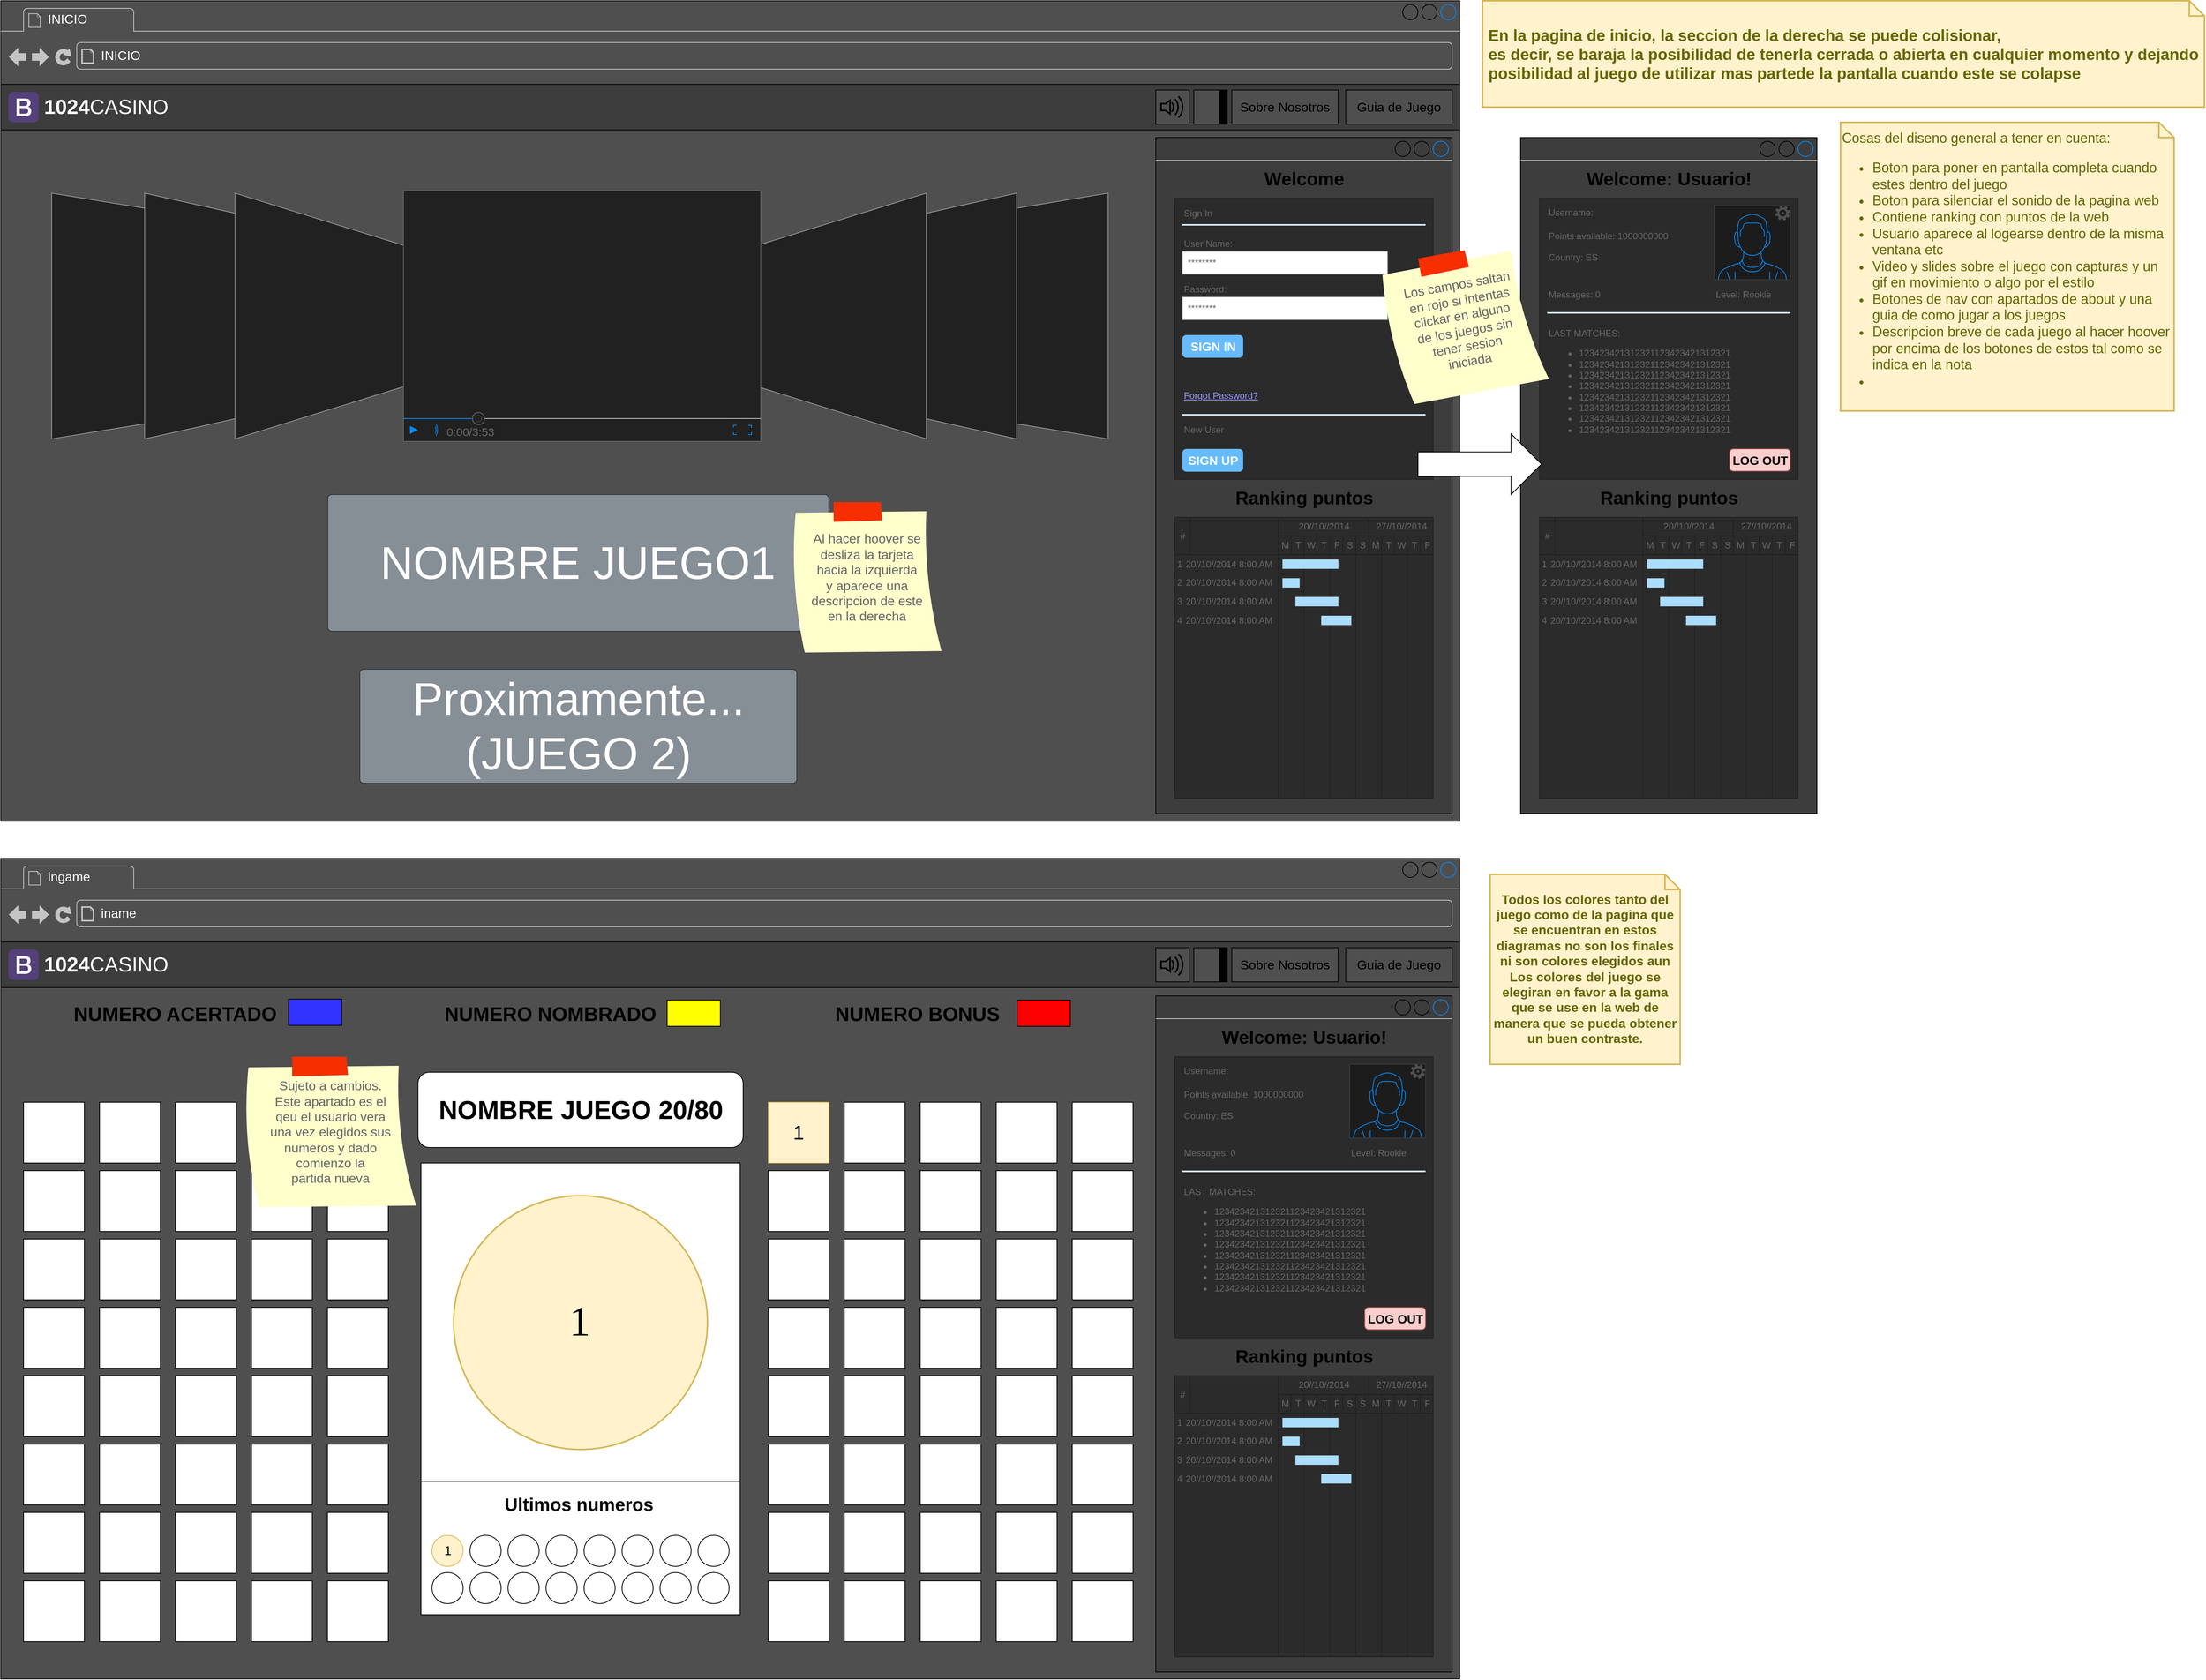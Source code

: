 <mxfile version="14.4.9" type="github">
  <diagram id="V-s7dzLstB1fp2AsWrGF" name="Page-1">
    <mxGraphModel dx="3555" dy="1933" grid="1" gridSize="10" guides="1" tooltips="1" connect="1" arrows="1" fold="1" page="1" pageScale="1" pageWidth="827" pageHeight="1169" math="0" shadow="0">
      <root>
        <mxCell id="0" />
        <mxCell id="1" parent="0" />
        <mxCell id="tdu9kAknkN8920B2DEsd-2" value="" style="strokeWidth=1;shadow=0;dashed=0;align=center;html=1;shape=mxgraph.mockup.containers.browserWindow;rSize=0;strokeColor2=#008cff;strokeColor3=#c4c4c4;mainText=,;recursiveResize=0;noLabel=0;sketch=0;fillColor=#4F4F4F;" parent="1" vertex="1">
          <mxGeometry x="40" y="40" width="1920" height="1080" as="geometry" />
        </mxCell>
        <mxCell id="tdu9kAknkN8920B2DEsd-3" value="&lt;font color=&quot;#FFFFFF&quot;&gt;INICIO&lt;/font&gt;" style="strokeWidth=1;shadow=0;dashed=0;align=center;html=1;shape=mxgraph.mockup.containers.anchor;fontSize=17;fontColor=#666666;align=left;" parent="tdu9kAknkN8920B2DEsd-2" vertex="1">
          <mxGeometry x="60" y="12" width="110" height="26" as="geometry" />
        </mxCell>
        <mxCell id="tdu9kAknkN8920B2DEsd-4" value="&lt;font color=&quot;#FFFFFF&quot;&gt;INICIO&lt;/font&gt;" style="strokeWidth=1;shadow=0;dashed=0;align=center;html=1;shape=mxgraph.mockup.containers.anchor;rSize=0;fontSize=17;fontColor=#666666;align=left;" parent="tdu9kAknkN8920B2DEsd-2" vertex="1">
          <mxGeometry x="130" y="60" width="250" height="26" as="geometry" />
        </mxCell>
        <mxCell id="tdu9kAknkN8920B2DEsd-14" value="&lt;font style=&quot;font-size: 27px&quot; color=&quot;#FFFFFF&quot;&gt;&lt;b&gt;1024&lt;/b&gt;CASINO&lt;/font&gt;" style="html=1;shadow=0;dashed=0;fontSize=16;align=left;spacing=2;spacingLeft=55;fillColor=#3D3D3D;fontColor=#212121;" parent="tdu9kAknkN8920B2DEsd-2" vertex="1">
          <mxGeometry y="110" width="1920" height="60" as="geometry" />
        </mxCell>
        <mxCell id="tdu9kAknkN8920B2DEsd-15" value="" style="html=1;shadow=0;dashed=0;shape=mxgraph.bootstrap.logo;fillColor=#54407A;strokeColor=none;" parent="tdu9kAknkN8920B2DEsd-14" vertex="1">
          <mxGeometry width="40" height="40" relative="1" as="geometry">
            <mxPoint x="10" y="10" as="offset" />
          </mxGeometry>
        </mxCell>
        <mxCell id="tdu9kAknkN8920B2DEsd-95" value="Guia" style="html=1;whiteSpace=wrap;fillColor=none;align=left;fontSize=23;spacing=10;strokeColor=none;fontStyle=1;fontColor=#1C1C1C;" parent="tdu9kAknkN8920B2DEsd-14" vertex="1">
          <mxGeometry width="70" height="40" relative="1" as="geometry">
            <mxPoint x="1610" y="120" as="offset" />
          </mxGeometry>
        </mxCell>
        <mxCell id="OG-eYL3_FzuxSSJ4yM9T-643" value="&lt;div&gt;&lt;br&gt;&lt;br&gt;&lt;br&gt;&lt;/div&gt;" style="rounded=0;html=1;shadow=0;dashed=0;whiteSpace=wrap;fontSize=10;align=center;fontColor=#ffffff;sketch=0;fillColor=#4F4F4F;" vertex="1" parent="tdu9kAknkN8920B2DEsd-14">
          <mxGeometry x="1570" y="7.5" width="44" height="45" as="geometry" />
        </mxCell>
        <mxCell id="OG-eYL3_FzuxSSJ4yM9T-644" value="&lt;div&gt;&lt;br&gt;&lt;br&gt;&lt;/div&gt;" style="rounded=0;html=1;shadow=0;dashed=0;whiteSpace=wrap;fontSize=10;align=center;fontColor=#ffffff;sketch=0;fillColor=#4F4F4F;" vertex="1" parent="tdu9kAknkN8920B2DEsd-14">
          <mxGeometry x="1770" y="7.5" width="140" height="45" as="geometry" />
        </mxCell>
        <mxCell id="OG-eYL3_FzuxSSJ4yM9T-645" value="&lt;div&gt;&lt;br&gt;&lt;br&gt;&lt;/div&gt;" style="rounded=0;html=1;shadow=0;dashed=0;whiteSpace=wrap;fontSize=10;align=center;fontColor=#ffffff;sketch=0;fillColor=#4F4F4F;" vertex="1" parent="tdu9kAknkN8920B2DEsd-14">
          <mxGeometry x="1620" y="7.5" width="140" height="45" as="geometry" />
        </mxCell>
        <mxCell id="OG-eYL3_FzuxSSJ4yM9T-646" value="&lt;div align=&quot;center&quot;&gt;&lt;font style=&quot;font-size: 17px&quot;&gt;&lt;font color=&quot;#000000&quot;&gt;Sobre Nosotros&lt;/font&gt;&lt;/font&gt;&lt;br&gt;&lt;/div&gt;" style="strokeColor=none;html=1;whiteSpace=wrap;fillColor=none;fontColor=#181819;align=center;fontSize=19;spacing=10;" vertex="1" parent="tdu9kAknkN8920B2DEsd-14">
          <mxGeometry x="1620" y="10" width="140" height="40" as="geometry" />
        </mxCell>
        <mxCell id="OG-eYL3_FzuxSSJ4yM9T-647" value="&lt;div&gt;&lt;br&gt;&lt;br&gt;&lt;br&gt;&lt;/div&gt;" style="rounded=0;html=1;shadow=0;dashed=0;whiteSpace=wrap;fontSize=10;align=center;fontColor=#ffffff;sketch=0;fillColor=#000000;" vertex="1" parent="tdu9kAknkN8920B2DEsd-14">
          <mxGeometry x="1604" y="7.5" width="10" height="45" as="geometry" />
        </mxCell>
        <mxCell id="OG-eYL3_FzuxSSJ4yM9T-648" value="&lt;div align=&quot;center&quot;&gt;&lt;font style=&quot;font-size: 17px&quot;&gt;Guia de &lt;font style=&quot;font-size: 17px&quot;&gt;J&lt;/font&gt;uego&lt;/font&gt;&lt;/div&gt;" style="html=1;whiteSpace=wrap;align=center;fontSize=19;spacing=10;strokeColor=none;fillColor=none;" vertex="1" parent="tdu9kAknkN8920B2DEsd-14">
          <mxGeometry x="1770" y="10" width="140" height="40" as="geometry" />
        </mxCell>
        <mxCell id="OG-eYL3_FzuxSSJ4yM9T-649" value="&lt;div&gt;&lt;br&gt;&lt;br&gt;&lt;br&gt;&lt;/div&gt;" style="rounded=0;html=1;shadow=0;dashed=0;whiteSpace=wrap;fontSize=10;align=center;fontColor=#ffffff;sketch=0;fillColor=#4F4F4F;" vertex="1" parent="tdu9kAknkN8920B2DEsd-14">
          <mxGeometry x="1520" y="7.5" width="44" height="45" as="geometry" />
        </mxCell>
        <mxCell id="OG-eYL3_FzuxSSJ4yM9T-650" value="" style="html=1;verticalLabelPosition=bottom;align=center;labelBackgroundColor=#ffffff;verticalAlign=top;strokeWidth=2;shadow=0;dashed=0;shape=mxgraph.ios7.icons.volume_2;pointerEvents=1;rounded=0;fillColor=none;" vertex="1" parent="tdu9kAknkN8920B2DEsd-14">
          <mxGeometry x="1526.85" y="15.9" width="30.3" height="28.2" as="geometry" />
        </mxCell>
        <mxCell id="tdu9kAknkN8920B2DEsd-17" value="&lt;div&gt;&lt;br&gt;&lt;/div&gt;&lt;div&gt;&lt;br&gt;&lt;/div&gt;" style="strokeWidth=1;shadow=0;align=center;html=1;shape=mxgraph.mockup.containers.window;align=left;verticalAlign=top;spacingLeft=8;strokeColor2=#008cff;strokeColor3=#c4c4c4;fontColor=#666666;mainText=;fontSize=17;labelBackgroundColor=none;fillColor=#3D3D3D;gradientDirection=north;sketch=0;" parent="tdu9kAknkN8920B2DEsd-2" vertex="1">
          <mxGeometry x="1520" y="180" width="390" height="890" as="geometry" />
        </mxCell>
        <mxCell id="tdu9kAknkN8920B2DEsd-19" value="" style="strokeWidth=1;shadow=0;dashed=0;align=center;html=1;shape=mxgraph.mockup.forms.rrect;rSize=0;sketch=0;strokeColor=#212121;fillColor=#2B2B2B;" parent="tdu9kAknkN8920B2DEsd-2" vertex="1">
          <mxGeometry x="1545" y="260" width="340" height="370" as="geometry" />
        </mxCell>
        <mxCell id="tdu9kAknkN8920B2DEsd-20" value="Sign In" style="strokeWidth=1;shadow=0;dashed=0;align=center;html=1;shape=mxgraph.mockup.forms.anchor;fontSize=12;fontColor=#666666;align=left;resizeWidth=1;spacingLeft=0;" parent="tdu9kAknkN8920B2DEsd-19" vertex="1">
          <mxGeometry width="170" height="20" relative="1" as="geometry">
            <mxPoint x="10" y="10" as="offset" />
          </mxGeometry>
        </mxCell>
        <mxCell id="tdu9kAknkN8920B2DEsd-21" value="" style="shape=line;strokeColor=#ddeeff;strokeWidth=2;html=1;resizeWidth=1;" parent="tdu9kAknkN8920B2DEsd-19" vertex="1">
          <mxGeometry width="320" height="10" relative="1" as="geometry">
            <mxPoint x="10" y="30" as="offset" />
          </mxGeometry>
        </mxCell>
        <mxCell id="tdu9kAknkN8920B2DEsd-22" value="User Name:" style="strokeWidth=1;shadow=0;dashed=0;align=center;html=1;shape=mxgraph.mockup.forms.anchor;fontSize=12;fontColor=#666666;align=left;resizeWidth=1;spacingLeft=0;" parent="tdu9kAknkN8920B2DEsd-19" vertex="1">
          <mxGeometry width="170" height="20" relative="1" as="geometry">
            <mxPoint x="10" y="50" as="offset" />
          </mxGeometry>
        </mxCell>
        <mxCell id="tdu9kAknkN8920B2DEsd-24" value="Password:" style="strokeWidth=1;shadow=0;dashed=0;align=center;html=1;shape=mxgraph.mockup.forms.anchor;fontSize=12;fontColor=#666666;align=left;resizeWidth=1;spacingLeft=0;" parent="tdu9kAknkN8920B2DEsd-19" vertex="1">
          <mxGeometry width="170" height="20" relative="1" as="geometry">
            <mxPoint x="10" y="110" as="offset" />
          </mxGeometry>
        </mxCell>
        <mxCell id="tdu9kAknkN8920B2DEsd-25" value="********" style="strokeWidth=1;shadow=0;dashed=0;align=center;html=1;shape=mxgraph.mockup.forms.rrect;rSize=0;strokeColor=#999999;fontColor=#666666;align=left;spacingLeft=5;resizeWidth=1;" parent="tdu9kAknkN8920B2DEsd-19" vertex="1">
          <mxGeometry width="270" height="30" relative="1" as="geometry">
            <mxPoint x="10" y="130" as="offset" />
          </mxGeometry>
        </mxCell>
        <mxCell id="tdu9kAknkN8920B2DEsd-26" value="SIGN IN" style="strokeWidth=1;shadow=0;dashed=0;align=center;html=1;shape=mxgraph.mockup.forms.rrect;rSize=5;strokeColor=none;fontColor=#ffffff;fillColor=#66bbff;fontSize=16;fontStyle=1;" parent="tdu9kAknkN8920B2DEsd-19" vertex="1">
          <mxGeometry y="1" width="80" height="30" relative="1" as="geometry">
            <mxPoint x="10" y="-190" as="offset" />
          </mxGeometry>
        </mxCell>
        <mxCell id="tdu9kAknkN8920B2DEsd-27" value="Forgot Password?" style="strokeWidth=1;shadow=0;dashed=0;align=center;html=1;shape=mxgraph.mockup.forms.anchor;fontSize=12;fontColor=#9999ff;align=left;spacingLeft=0;fontStyle=4;resizeWidth=1;" parent="tdu9kAknkN8920B2DEsd-19" vertex="1">
          <mxGeometry y="1" width="255" height="20" relative="1" as="geometry">
            <mxPoint x="10" y="-120" as="offset" />
          </mxGeometry>
        </mxCell>
        <mxCell id="tdu9kAknkN8920B2DEsd-29" value="New User" style="strokeWidth=1;shadow=0;dashed=0;align=center;html=1;shape=mxgraph.mockup.forms.anchor;fontSize=12;fontColor=#666666;align=left;spacingLeft=0;resizeWidth=1;" parent="tdu9kAknkN8920B2DEsd-19" vertex="1">
          <mxGeometry y="1" width="255" height="20" relative="1" as="geometry">
            <mxPoint x="10" y="-75" as="offset" />
          </mxGeometry>
        </mxCell>
        <mxCell id="tdu9kAknkN8920B2DEsd-30" value="SIGN UP" style="strokeWidth=1;shadow=0;dashed=0;align=center;html=1;shape=mxgraph.mockup.forms.rrect;rSize=5;strokeColor=none;fontColor=#ffffff;fillColor=#66bbff;fontSize=16;fontStyle=1;" parent="tdu9kAknkN8920B2DEsd-19" vertex="1">
          <mxGeometry y="1" width="80" height="30" relative="1" as="geometry">
            <mxPoint x="10" y="-40" as="offset" />
          </mxGeometry>
        </mxCell>
        <mxCell id="tdu9kAknkN8920B2DEsd-32" value="********" style="strokeWidth=1;shadow=0;dashed=0;align=center;html=1;shape=mxgraph.mockup.forms.rrect;rSize=0;strokeColor=#999999;fontColor=#666666;align=left;spacingLeft=5;resizeWidth=1;" parent="tdu9kAknkN8920B2DEsd-19" vertex="1">
          <mxGeometry x="10" y="70" width="270" height="30" as="geometry" />
        </mxCell>
        <mxCell id="tdu9kAknkN8920B2DEsd-34" value="" style="shape=line;strokeColor=#ddeeff;strokeWidth=2;html=1;resizeWidth=1;" parent="tdu9kAknkN8920B2DEsd-19" vertex="1">
          <mxGeometry x="10" y="280" width="320" height="10" as="geometry" />
        </mxCell>
        <mxCell id="tdu9kAknkN8920B2DEsd-35" value="" style="strokeWidth=1;shadow=0;dashed=0;align=center;html=1;shape=mxgraph.mockup.graphics.rrect;rSize=0;sketch=0;fillColor=#2B2B2B;gradientColor=none;strokeColor=#212121;" parent="tdu9kAknkN8920B2DEsd-2" vertex="1">
          <mxGeometry x="1545" y="680" width="340" height="370" as="geometry" />
        </mxCell>
        <mxCell id="tdu9kAknkN8920B2DEsd-36" value="#" style="strokeColor=inherit;fillColor=inherit;gradientColor=inherit;strokeWidth=1;shadow=0;dashed=0;align=center;html=1;shape=mxgraph.mockup.graphics.rrect;rSize=0;fontColor=#666666;" parent="tdu9kAknkN8920B2DEsd-35" vertex="1">
          <mxGeometry width="20" height="49.33" as="geometry" />
        </mxCell>
        <mxCell id="tdu9kAknkN8920B2DEsd-40" value="20//10//2014" style="strokeColor=inherit;fillColor=inherit;gradientColor=inherit;strokeWidth=1;shadow=0;dashed=0;align=center;html=1;shape=mxgraph.mockup.graphics.rrect;rSize=0;fontColor=#666666;" parent="tdu9kAknkN8920B2DEsd-35" vertex="1">
          <mxGeometry x="136" width="119" height="24.667" as="geometry" />
        </mxCell>
        <mxCell id="tdu9kAknkN8920B2DEsd-41" value="27//10//2014" style="strokeColor=inherit;fillColor=inherit;gradientColor=inherit;strokeWidth=1;shadow=0;dashed=0;align=center;html=1;shape=mxgraph.mockup.graphics.rrect;rSize=0;fontColor=#666666;" parent="tdu9kAknkN8920B2DEsd-35" vertex="1">
          <mxGeometry x="255" width="85" height="24.667" as="geometry" />
        </mxCell>
        <mxCell id="tdu9kAknkN8920B2DEsd-42" value="M" style="strokeColor=inherit;fillColor=inherit;gradientColor=inherit;strokeWidth=1;shadow=0;dashed=0;align=center;html=1;shape=mxgraph.mockup.graphics.rrect;rSize=0;;fontColor=#666666;" parent="tdu9kAknkN8920B2DEsd-35" vertex="1">
          <mxGeometry x="136" y="24.667" width="17" height="24.667" as="geometry" />
        </mxCell>
        <mxCell id="tdu9kAknkN8920B2DEsd-43" value="T" style="strokeColor=inherit;fillColor=inherit;gradientColor=inherit;strokeWidth=1;shadow=0;dashed=0;align=center;html=1;shape=mxgraph.mockup.graphics.rrect;rSize=0;fontColor=#666666;" parent="tdu9kAknkN8920B2DEsd-35" vertex="1">
          <mxGeometry x="153" y="24.667" width="17" height="24.667" as="geometry" />
        </mxCell>
        <mxCell id="tdu9kAknkN8920B2DEsd-44" value="W" style="strokeColor=inherit;fillColor=inherit;gradientColor=inherit;strokeWidth=1;shadow=0;dashed=0;align=center;html=1;shape=mxgraph.mockup.graphics.rrect;rSize=0;fontColor=#666666;" parent="tdu9kAknkN8920B2DEsd-35" vertex="1">
          <mxGeometry x="170" y="24.667" width="17" height="24.667" as="geometry" />
        </mxCell>
        <mxCell id="tdu9kAknkN8920B2DEsd-45" value="T" style="strokeColor=inherit;fillColor=inherit;gradientColor=inherit;strokeWidth=1;shadow=0;dashed=0;align=center;html=1;shape=mxgraph.mockup.graphics.rrect;rSize=0;fontColor=#666666;" parent="tdu9kAknkN8920B2DEsd-35" vertex="1">
          <mxGeometry x="187.0" y="24.667" width="17" height="24.667" as="geometry" />
        </mxCell>
        <mxCell id="tdu9kAknkN8920B2DEsd-46" value="F" style="strokeColor=inherit;fillColor=inherit;gradientColor=inherit;strokeWidth=1;shadow=0;dashed=0;align=center;html=1;shape=mxgraph.mockup.graphics.rrect;rSize=0;fontColor=#666666;" parent="tdu9kAknkN8920B2DEsd-35" vertex="1">
          <mxGeometry x="204.0" y="24.667" width="17" height="24.667" as="geometry" />
        </mxCell>
        <mxCell id="tdu9kAknkN8920B2DEsd-47" value="S" style="strokeColor=inherit;fillColor=inherit;gradientColor=inherit;strokeWidth=1;shadow=0;dashed=0;align=center;html=1;shape=mxgraph.mockup.graphics.rrect;rSize=0;fontColor=#666666;" parent="tdu9kAknkN8920B2DEsd-35" vertex="1">
          <mxGeometry x="221" y="24.667" width="17" height="24.667" as="geometry" />
        </mxCell>
        <mxCell id="tdu9kAknkN8920B2DEsd-48" value="S" style="strokeColor=inherit;fillColor=inherit;gradientColor=inherit;strokeWidth=1;shadow=0;dashed=0;align=center;html=1;shape=mxgraph.mockup.graphics.rrect;rSize=0;fontColor=#666666;" parent="tdu9kAknkN8920B2DEsd-35" vertex="1">
          <mxGeometry x="238" y="24.667" width="17" height="24.667" as="geometry" />
        </mxCell>
        <mxCell id="tdu9kAknkN8920B2DEsd-49" value="M" style="strokeColor=inherit;fillColor=inherit;gradientColor=inherit;strokeWidth=1;shadow=0;dashed=0;align=center;html=1;shape=mxgraph.mockup.graphics.rrect;rSize=0;fontColor=#666666;" parent="tdu9kAknkN8920B2DEsd-35" vertex="1">
          <mxGeometry x="255" y="24.667" width="17" height="24.667" as="geometry" />
        </mxCell>
        <mxCell id="tdu9kAknkN8920B2DEsd-50" value="T" style="strokeColor=inherit;fillColor=inherit;gradientColor=inherit;strokeWidth=1;shadow=0;dashed=0;align=center;html=1;shape=mxgraph.mockup.graphics.rrect;rSize=0;fontColor=#666666;" parent="tdu9kAknkN8920B2DEsd-35" vertex="1">
          <mxGeometry x="272" y="24.667" width="17" height="24.667" as="geometry" />
        </mxCell>
        <mxCell id="tdu9kAknkN8920B2DEsd-51" value="W" style="strokeColor=inherit;fillColor=inherit;gradientColor=inherit;strokeWidth=1;shadow=0;dashed=0;align=center;html=1;shape=mxgraph.mockup.graphics.rrect;rSize=0;fontColor=#666666;" parent="tdu9kAknkN8920B2DEsd-35" vertex="1">
          <mxGeometry x="289" y="24.667" width="17" height="24.667" as="geometry" />
        </mxCell>
        <mxCell id="tdu9kAknkN8920B2DEsd-52" value="T" style="strokeColor=inherit;fillColor=inherit;gradientColor=inherit;strokeWidth=1;shadow=0;dashed=0;align=center;html=1;shape=mxgraph.mockup.graphics.rrect;rSize=0;fontColor=#666666;" parent="tdu9kAknkN8920B2DEsd-35" vertex="1">
          <mxGeometry x="306" y="24.667" width="17" height="24.667" as="geometry" />
        </mxCell>
        <mxCell id="tdu9kAknkN8920B2DEsd-53" value="F" style="strokeColor=inherit;fillColor=inherit;gradientColor=inherit;strokeWidth=1;shadow=0;dashed=0;align=center;html=1;shape=mxgraph.mockup.graphics.rrect;rSize=0;fontColor=#666666;" parent="tdu9kAknkN8920B2DEsd-35" vertex="1">
          <mxGeometry x="323" y="24.667" width="17" height="24.667" as="geometry" />
        </mxCell>
        <mxCell id="tdu9kAknkN8920B2DEsd-54" value="" style="strokeColor=inherit;fillColor=inherit;gradientColor=inherit;strokeWidth=1;shadow=0;dashed=0;align=center;html=1;shape=mxgraph.mockup.graphics.rrect;rSize=0;fontColor=#666666;" parent="tdu9kAknkN8920B2DEsd-35" vertex="1">
          <mxGeometry y="49.333" width="136" height="320.667" as="geometry" />
        </mxCell>
        <mxCell id="tdu9kAknkN8920B2DEsd-55" value="" style="strokeColor=inherit;fillColor=inherit;gradientColor=inherit;strokeWidth=1;shadow=0;dashed=0;align=center;html=1;shape=mxgraph.mockup.graphics.rrect;rSize=0;fontColor=#666666;" parent="tdu9kAknkN8920B2DEsd-35" vertex="1">
          <mxGeometry x="136" y="49.333" width="34" height="320.667" as="geometry" />
        </mxCell>
        <mxCell id="tdu9kAknkN8920B2DEsd-56" value="" style="strokeColor=inherit;fillColor=inherit;gradientColor=inherit;strokeWidth=1;shadow=0;dashed=0;align=center;html=1;shape=mxgraph.mockup.graphics.rrect;rSize=0;fontColor=#666666;" parent="tdu9kAknkN8920B2DEsd-35" vertex="1">
          <mxGeometry x="170" y="49.333" width="34" height="320.667" as="geometry" />
        </mxCell>
        <mxCell id="tdu9kAknkN8920B2DEsd-57" value="" style="strokeColor=inherit;fillColor=inherit;gradientColor=inherit;strokeWidth=1;shadow=0;dashed=0;align=center;html=1;shape=mxgraph.mockup.graphics.rrect;rSize=0;fontColor=#666666;" parent="tdu9kAknkN8920B2DEsd-35" vertex="1">
          <mxGeometry x="204.0" y="49.333" width="34" height="320.667" as="geometry" />
        </mxCell>
        <mxCell id="tdu9kAknkN8920B2DEsd-58" value="" style="strokeColor=inherit;fillColor=inherit;gradientColor=inherit;strokeWidth=1;shadow=0;dashed=0;align=center;html=1;shape=mxgraph.mockup.graphics.rrect;rSize=0;fontColor=#666666;" parent="tdu9kAknkN8920B2DEsd-35" vertex="1">
          <mxGeometry x="238" y="49.333" width="34" height="320.667" as="geometry" />
        </mxCell>
        <mxCell id="tdu9kAknkN8920B2DEsd-59" value="" style="strokeColor=inherit;fillColor=inherit;gradientColor=inherit;strokeWidth=1;shadow=0;dashed=0;align=center;html=1;shape=mxgraph.mockup.graphics.rrect;rSize=0;fontColor=#666666;" parent="tdu9kAknkN8920B2DEsd-35" vertex="1">
          <mxGeometry x="272" y="49.333" width="34" height="320.667" as="geometry" />
        </mxCell>
        <mxCell id="tdu9kAknkN8920B2DEsd-60" value="" style="strokeColor=inherit;fillColor=inherit;gradientColor=inherit;strokeWidth=1;shadow=0;dashed=0;align=center;html=1;shape=mxgraph.mockup.graphics.rrect;rSize=0;fontColor=#666666;" parent="tdu9kAknkN8920B2DEsd-35" vertex="1">
          <mxGeometry x="306" y="49.333" width="34" height="320.667" as="geometry" />
        </mxCell>
        <mxCell id="tdu9kAknkN8920B2DEsd-61" value="1" style="strokeWidth=1;shadow=0;dashed=0;align=center;html=1;shape=mxgraph.mockup.graphics.anchor;fontColor=#666666;" parent="tdu9kAknkN8920B2DEsd-35" vertex="1">
          <mxGeometry y="49.333" width="11.333" height="24.667" as="geometry" />
        </mxCell>
        <mxCell id="tdu9kAknkN8920B2DEsd-63" value="20//10//2014 8:00 AM" style="strokeWidth=1;shadow=0;dashed=0;align=center;html=1;shape=mxgraph.mockup.graphics.anchor;fontColor=#666666;" parent="tdu9kAknkN8920B2DEsd-35" vertex="1">
          <mxGeometry x="34" y="49.333" width="73.667" height="24.667" as="geometry" />
        </mxCell>
        <mxCell id="tdu9kAknkN8920B2DEsd-65" value="2" style="strokeWidth=1;shadow=0;dashed=0;align=center;html=1;shape=mxgraph.mockup.graphics.anchor;fontColor=#666666;" parent="tdu9kAknkN8920B2DEsd-35" vertex="1">
          <mxGeometry y="74" width="11.333" height="24.667" as="geometry" />
        </mxCell>
        <mxCell id="tdu9kAknkN8920B2DEsd-67" value="20//10//2014 8:00 AM" style="strokeWidth=1;shadow=0;dashed=0;align=center;html=1;shape=mxgraph.mockup.graphics.anchor;fontColor=#666666;" parent="tdu9kAknkN8920B2DEsd-35" vertex="1">
          <mxGeometry x="34" y="74" width="73.667" height="24.667" as="geometry" />
        </mxCell>
        <mxCell id="tdu9kAknkN8920B2DEsd-69" value="3" style="strokeWidth=1;shadow=0;dashed=0;align=center;html=1;shape=mxgraph.mockup.graphics.anchor;fontColor=#666666;" parent="tdu9kAknkN8920B2DEsd-35" vertex="1">
          <mxGeometry y="98.667" width="11.333" height="24.667" as="geometry" />
        </mxCell>
        <mxCell id="tdu9kAknkN8920B2DEsd-71" value="20//10//2014 8:00 AM" style="strokeWidth=1;shadow=0;dashed=0;align=center;html=1;shape=mxgraph.mockup.graphics.anchor;fontColor=#666666;" parent="tdu9kAknkN8920B2DEsd-35" vertex="1">
          <mxGeometry x="34" y="98.667" width="73.667" height="24.667" as="geometry" />
        </mxCell>
        <mxCell id="tdu9kAknkN8920B2DEsd-72" value="" style="strokeWidth=1;shadow=0;dashed=0;align=center;html=1;shape=mxgraph.mockup.graphics.anchor;fontColor=#666666;" parent="tdu9kAknkN8920B2DEsd-35" vertex="1">
          <mxGeometry x="107.667" y="98.667" width="28.333" height="24.667" as="geometry" />
        </mxCell>
        <mxCell id="tdu9kAknkN8920B2DEsd-73" value="4" style="strokeWidth=1;shadow=0;dashed=0;align=center;html=1;shape=mxgraph.mockup.graphics.anchor;fontColor=#666666;" parent="tdu9kAknkN8920B2DEsd-35" vertex="1">
          <mxGeometry y="123.333" width="11.333" height="24.667" as="geometry" />
        </mxCell>
        <mxCell id="tdu9kAknkN8920B2DEsd-75" value="20//10//2014 8:00 AM" style="strokeWidth=1;shadow=0;dashed=0;align=center;html=1;shape=mxgraph.mockup.graphics.anchor;fontColor=#666666;" parent="tdu9kAknkN8920B2DEsd-35" vertex="1">
          <mxGeometry x="34" y="123.333" width="73.667" height="24.667" as="geometry" />
        </mxCell>
        <mxCell id="tdu9kAknkN8920B2DEsd-77" value="" style="strokeWidth=1;shadow=0;dashed=0;align=center;html=1;shape=mxgraph.mockup.graphics.rrect;rSize=0;strokeColor=none;fillColor=#aaddff;" parent="tdu9kAknkN8920B2DEsd-35" vertex="1">
          <mxGeometry x="141.667" y="55.5" width="73.667" height="12.333" as="geometry" />
        </mxCell>
        <mxCell id="tdu9kAknkN8920B2DEsd-78" value="" style="strokeWidth=1;shadow=0;dashed=0;align=center;html=1;shape=mxgraph.mockup.graphics.rrect;rSize=0;strokeColor=none;fillColor=#aaddff;" parent="tdu9kAknkN8920B2DEsd-35" vertex="1">
          <mxGeometry x="141.667" y="80.167" width="22.667" height="12.333" as="geometry" />
        </mxCell>
        <mxCell id="tdu9kAknkN8920B2DEsd-79" value="" style="strokeWidth=1;shadow=0;dashed=0;align=center;html=1;shape=mxgraph.mockup.graphics.rrect;rSize=0;strokeColor=none;fillColor=#aaddff;" parent="tdu9kAknkN8920B2DEsd-35" vertex="1">
          <mxGeometry x="158.667" y="104.833" width="56.667" height="12.333" as="geometry" />
        </mxCell>
        <mxCell id="tdu9kAknkN8920B2DEsd-80" value="" style="strokeWidth=1;shadow=0;dashed=0;align=center;html=1;shape=mxgraph.mockup.graphics.rrect;rSize=0;strokeColor=none;fillColor=#aaddff;" parent="tdu9kAknkN8920B2DEsd-35" vertex="1">
          <mxGeometry x="192.667" y="129.5" width="39.667" height="12.333" as="geometry" />
        </mxCell>
        <mxCell id="tdu9kAknkN8920B2DEsd-90" value="Ranking puntos" style="text;strokeColor=none;fillColor=none;html=1;fontSize=24;fontStyle=1;verticalAlign=middle;align=center;shadow=0;sketch=0;" parent="tdu9kAknkN8920B2DEsd-2" vertex="1">
          <mxGeometry x="1667.5" y="640" width="95" height="30" as="geometry" />
        </mxCell>
        <mxCell id="tdu9kAknkN8920B2DEsd-91" value="Welcome" style="text;strokeColor=none;fillColor=none;html=1;fontSize=24;fontStyle=1;verticalAlign=middle;align=center;shadow=0;sketch=0;" parent="tdu9kAknkN8920B2DEsd-2" vertex="1">
          <mxGeometry x="1667.5" y="220" width="95" height="30" as="geometry" />
        </mxCell>
        <mxCell id="tdu9kAknkN8920B2DEsd-97" value="" style="verticalLabelPosition=bottom;shadow=0;dashed=0;align=center;html=1;verticalAlign=top;strokeWidth=1;shape=mxgraph.mockup.navigation.coverFlow;strokeColor=#999999;sketch=0;fillColor=#212121;gradientColor=none;fontSize=20;fontColor=#1C1C1C;" parent="tdu9kAknkN8920B2DEsd-2" vertex="1">
          <mxGeometry x="60" y="250" width="1400" height="330" as="geometry" />
        </mxCell>
        <mxCell id="tdu9kAknkN8920B2DEsd-175" value="NOMBRE JUEGO1" style="html=1;shadow=0;dashed=0;shape=mxgraph.bootstrap.rrect;rSize=5;strokeColor=#2D3338;html=1;whiteSpace=wrap;fillColor=#868E96;fontColor=#ffffff;verticalAlign=middle;align=center;spacing=20;fontSize=60;sketch=0;" parent="tdu9kAknkN8920B2DEsd-2" vertex="1">
          <mxGeometry x="430.37" y="650" width="659.25" height="180" as="geometry" />
        </mxCell>
        <mxCell id="tdu9kAknkN8920B2DEsd-177" value="&lt;div&gt;Proximamente...&lt;/div&gt;&lt;div&gt;(JUEGO 2)&lt;br&gt;&lt;/div&gt;" style="html=1;shadow=0;dashed=0;shape=mxgraph.bootstrap.rrect;rSize=5;strokeColor=#2D3338;html=1;whiteSpace=wrap;fillColor=#868E96;fontColor=#ffffff;verticalAlign=middle;align=center;spacing=20;fontSize=60;sketch=0;" parent="tdu9kAknkN8920B2DEsd-2" vertex="1">
          <mxGeometry x="472.5" y="880" width="575" height="150" as="geometry" />
        </mxCell>
        <mxCell id="tdu9kAknkN8920B2DEsd-200" value="&lt;div&gt;Al hacer hoover se&lt;/div&gt;&lt;div&gt;desliza la tarjeta &lt;br&gt;&lt;/div&gt;&lt;div&gt;hacia la izquierda&lt;/div&gt;&lt;div&gt;y aparece una&lt;/div&gt;&lt;div&gt;descripcion de este&lt;/div&gt;&lt;div&gt;en la derecha&lt;br&gt;&lt;/div&gt;" style="strokeWidth=1;shadow=0;dashed=0;align=center;html=1;shape=mxgraph.mockup.text.stickyNote2;fontColor=#666666;mainText=;fontSize=17;whiteSpace=wrap;fillColor=#ffffcc;strokeColor=#F62E00;sketch=0;" parent="tdu9kAknkN8920B2DEsd-2" vertex="1">
          <mxGeometry x="1040" y="660" width="200" height="200" as="geometry" />
        </mxCell>
        <mxCell id="tdu9kAknkN8920B2DEsd-286" value="&lt;div&gt;&lt;br&gt;&lt;/div&gt;&lt;div&gt;&lt;br&gt;&lt;/div&gt;" style="strokeWidth=1;shadow=0;align=center;html=1;shape=mxgraph.mockup.containers.window;align=left;verticalAlign=top;spacingLeft=8;strokeColor2=#008cff;strokeColor3=#c4c4c4;fontColor=#666666;mainText=;fontSize=17;labelBackgroundColor=none;fillColor=#3D3D3D;gradientDirection=north;sketch=0;" parent="1" vertex="1">
          <mxGeometry x="2040" y="220" width="390" height="890" as="geometry" />
        </mxCell>
        <mxCell id="tdu9kAknkN8920B2DEsd-98" value="" style="verticalLabelPosition=bottom;shadow=0;dashed=0;align=center;html=1;verticalAlign=top;strokeWidth=1;shape=mxgraph.mockup.containers.videoPlayer;strokeColor=#666666;strokeColor2=#008cff;strokeColor3=#c4c4c4;textColor=#666666;fillColor2=#008cff;barHeight=30;barPos=20;sketch=0;fillColor=#212121;gradientColor=none;fontSize=20;fontColor=#1C1C1C;" parent="1" vertex="1">
          <mxGeometry x="570" y="290" width="470" height="330" as="geometry" />
        </mxCell>
        <mxCell id="tdu9kAknkN8920B2DEsd-275" value="" style="strokeWidth=1;shadow=0;dashed=0;align=center;html=1;shape=mxgraph.mockup.containers.browserWindow;rSize=0;strokeColor2=#008cff;strokeColor3=#c4c4c4;mainText=,;recursiveResize=0;fillColor=#4F4F4F;noLabel=0;sketch=0;" parent="1" vertex="1">
          <mxGeometry x="40" y="1169" width="1920" height="1080" as="geometry" />
        </mxCell>
        <mxCell id="OG-eYL3_FzuxSSJ4yM9T-573" value="" style="rounded=1;whiteSpace=wrap;html=1;strokeColor=#000000;strokeWidth=1;align=right;" vertex="1" parent="tdu9kAknkN8920B2DEsd-275">
          <mxGeometry x="549.04" y="281.5" width="427.91" height="99" as="geometry" />
        </mxCell>
        <mxCell id="OG-eYL3_FzuxSSJ4yM9T-1" value="" style="whiteSpace=wrap;html=1;aspect=fixed;" vertex="1" parent="tdu9kAknkN8920B2DEsd-275">
          <mxGeometry x="553" y="401" width="420" height="420" as="geometry" />
        </mxCell>
        <mxCell id="tdu9kAknkN8920B2DEsd-276" value="&lt;font color=&quot;#FFFFFF&quot;&gt;ingame&lt;/font&gt;" style="strokeWidth=1;shadow=0;dashed=0;align=center;html=1;shape=mxgraph.mockup.containers.anchor;fontSize=17;fontColor=#666666;align=left;" parent="tdu9kAknkN8920B2DEsd-275" vertex="1">
          <mxGeometry x="60" y="12" width="110" height="26" as="geometry" />
        </mxCell>
        <mxCell id="tdu9kAknkN8920B2DEsd-277" value="&lt;font color=&quot;#FFFFFF&quot;&gt;iname&lt;/font&gt;" style="strokeWidth=1;shadow=0;dashed=0;align=center;html=1;shape=mxgraph.mockup.containers.anchor;rSize=0;fontSize=17;fontColor=#666666;align=left;" parent="tdu9kAknkN8920B2DEsd-275" vertex="1">
          <mxGeometry x="130" y="60" width="250" height="26" as="geometry" />
        </mxCell>
        <mxCell id="tdu9kAknkN8920B2DEsd-278" value="&lt;font style=&quot;font-size: 27px&quot; color=&quot;#FFFFFF&quot;&gt;&lt;b&gt;1024&lt;/b&gt;CASINO&lt;/font&gt;" style="html=1;shadow=0;dashed=0;fontSize=16;align=left;spacing=2;spacingLeft=55;fillColor=#3D3D3D;fontColor=#212121;" parent="tdu9kAknkN8920B2DEsd-275" vertex="1">
          <mxGeometry y="110" width="1920" height="60" as="geometry" />
        </mxCell>
        <mxCell id="OG-eYL3_FzuxSSJ4yM9T-639" value="&lt;div&gt;&lt;br&gt;&lt;br&gt;&lt;br&gt;&lt;/div&gt;" style="rounded=0;html=1;shadow=0;dashed=0;whiteSpace=wrap;fontSize=10;align=center;fontColor=#ffffff;sketch=0;fillColor=#4F4F4F;" vertex="1" parent="tdu9kAknkN8920B2DEsd-278">
          <mxGeometry x="1570" y="7.5" width="44" height="45" as="geometry" />
        </mxCell>
        <mxCell id="tdu9kAknkN8920B2DEsd-280" value="" style="html=1;shadow=0;dashed=0;shape=mxgraph.bootstrap.logo;fillColor=#54407A;strokeColor=none;" parent="tdu9kAknkN8920B2DEsd-278" vertex="1">
          <mxGeometry width="40" height="40" relative="1" as="geometry">
            <mxPoint x="10" y="10" as="offset" />
          </mxGeometry>
        </mxCell>
        <mxCell id="OG-eYL3_FzuxSSJ4yM9T-635" value="&lt;div&gt;&lt;br&gt;&lt;br&gt;&lt;/div&gt;" style="rounded=0;html=1;shadow=0;dashed=0;whiteSpace=wrap;fontSize=10;align=center;fontColor=#ffffff;sketch=0;fillColor=#4F4F4F;" vertex="1" parent="tdu9kAknkN8920B2DEsd-278">
          <mxGeometry x="1770" y="7.5" width="140" height="45" as="geometry" />
        </mxCell>
        <mxCell id="OG-eYL3_FzuxSSJ4yM9T-636" value="&lt;div&gt;&lt;br&gt;&lt;br&gt;&lt;/div&gt;" style="rounded=0;html=1;shadow=0;dashed=0;whiteSpace=wrap;fontSize=10;align=center;fontColor=#ffffff;sketch=0;fillColor=#4F4F4F;" vertex="1" parent="tdu9kAknkN8920B2DEsd-278">
          <mxGeometry x="1620" y="7.5" width="140" height="45" as="geometry" />
        </mxCell>
        <mxCell id="OG-eYL3_FzuxSSJ4yM9T-637" value="&lt;div align=&quot;center&quot;&gt;&lt;font style=&quot;font-size: 17px&quot;&gt;&lt;font color=&quot;#000000&quot;&gt;Sobre Nosotros&lt;/font&gt;&lt;/font&gt;&lt;br&gt;&lt;/div&gt;" style="strokeColor=none;html=1;whiteSpace=wrap;fillColor=none;fontColor=#181819;align=center;fontSize=19;spacing=10;" vertex="1" parent="tdu9kAknkN8920B2DEsd-278">
          <mxGeometry x="1620" y="10" width="140" height="40" as="geometry" />
        </mxCell>
        <mxCell id="OG-eYL3_FzuxSSJ4yM9T-640" value="&lt;div&gt;&lt;br&gt;&lt;br&gt;&lt;br&gt;&lt;/div&gt;" style="rounded=0;html=1;shadow=0;dashed=0;whiteSpace=wrap;fontSize=10;align=center;fontColor=#ffffff;sketch=0;fillColor=#000000;" vertex="1" parent="tdu9kAknkN8920B2DEsd-278">
          <mxGeometry x="1604" y="7.5" width="10" height="45" as="geometry" />
        </mxCell>
        <mxCell id="OG-eYL3_FzuxSSJ4yM9T-631" value="&lt;div align=&quot;center&quot;&gt;&lt;font style=&quot;font-size: 17px&quot;&gt;Guia de &lt;font style=&quot;font-size: 17px&quot;&gt;J&lt;/font&gt;uego&lt;/font&gt;&lt;/div&gt;" style="html=1;whiteSpace=wrap;align=center;fontSize=19;spacing=10;strokeColor=none;fillColor=none;" vertex="1" parent="tdu9kAknkN8920B2DEsd-278">
          <mxGeometry x="1770" y="10" width="140" height="40" as="geometry" />
        </mxCell>
        <mxCell id="OG-eYL3_FzuxSSJ4yM9T-641" value="&lt;div&gt;&lt;br&gt;&lt;br&gt;&lt;br&gt;&lt;/div&gt;" style="rounded=0;html=1;shadow=0;dashed=0;whiteSpace=wrap;fontSize=10;align=center;fontColor=#ffffff;sketch=0;fillColor=#4F4F4F;" vertex="1" parent="tdu9kAknkN8920B2DEsd-278">
          <mxGeometry x="1520" y="7.5" width="44" height="45" as="geometry" />
        </mxCell>
        <mxCell id="OG-eYL3_FzuxSSJ4yM9T-642" value="" style="html=1;verticalLabelPosition=bottom;align=center;labelBackgroundColor=#ffffff;verticalAlign=top;strokeWidth=2;shadow=0;dashed=0;shape=mxgraph.ios7.icons.volume_2;pointerEvents=1;rounded=0;fillColor=none;" vertex="1" parent="tdu9kAknkN8920B2DEsd-278">
          <mxGeometry x="1526.85" y="15.9" width="30.3" height="28.2" as="geometry" />
        </mxCell>
        <mxCell id="tdu9kAknkN8920B2DEsd-299" value="" style="strokeWidth=1;shadow=0;dashed=0;align=center;html=1;shape=mxgraph.mockup.graphics.rrect;rSize=0;sketch=0;fillColor=#2B2B2B;gradientColor=none;strokeColor=#212121;" parent="tdu9kAknkN8920B2DEsd-275" vertex="1">
          <mxGeometry x="2025" y="-449" width="340" height="370" as="geometry" />
        </mxCell>
        <mxCell id="tdu9kAknkN8920B2DEsd-300" value="#" style="strokeColor=inherit;fillColor=inherit;gradientColor=inherit;strokeWidth=1;shadow=0;dashed=0;align=center;html=1;shape=mxgraph.mockup.graphics.rrect;rSize=0;fontColor=#666666;" parent="tdu9kAknkN8920B2DEsd-299" vertex="1">
          <mxGeometry width="20" height="49.33" as="geometry" />
        </mxCell>
        <mxCell id="tdu9kAknkN8920B2DEsd-301" value="20//10//2014" style="strokeColor=inherit;fillColor=inherit;gradientColor=inherit;strokeWidth=1;shadow=0;dashed=0;align=center;html=1;shape=mxgraph.mockup.graphics.rrect;rSize=0;fontColor=#666666;" parent="tdu9kAknkN8920B2DEsd-299" vertex="1">
          <mxGeometry x="136" width="119" height="24.667" as="geometry" />
        </mxCell>
        <mxCell id="tdu9kAknkN8920B2DEsd-302" value="27//10//2014" style="strokeColor=inherit;fillColor=inherit;gradientColor=inherit;strokeWidth=1;shadow=0;dashed=0;align=center;html=1;shape=mxgraph.mockup.graphics.rrect;rSize=0;fontColor=#666666;" parent="tdu9kAknkN8920B2DEsd-299" vertex="1">
          <mxGeometry x="255" width="85" height="24.667" as="geometry" />
        </mxCell>
        <mxCell id="tdu9kAknkN8920B2DEsd-303" value="M" style="strokeColor=inherit;fillColor=inherit;gradientColor=inherit;strokeWidth=1;shadow=0;dashed=0;align=center;html=1;shape=mxgraph.mockup.graphics.rrect;rSize=0;;fontColor=#666666;" parent="tdu9kAknkN8920B2DEsd-299" vertex="1">
          <mxGeometry x="136" y="24.667" width="17" height="24.667" as="geometry" />
        </mxCell>
        <mxCell id="tdu9kAknkN8920B2DEsd-304" value="T" style="strokeColor=inherit;fillColor=inherit;gradientColor=inherit;strokeWidth=1;shadow=0;dashed=0;align=center;html=1;shape=mxgraph.mockup.graphics.rrect;rSize=0;fontColor=#666666;" parent="tdu9kAknkN8920B2DEsd-299" vertex="1">
          <mxGeometry x="153" y="24.667" width="17" height="24.667" as="geometry" />
        </mxCell>
        <mxCell id="tdu9kAknkN8920B2DEsd-305" value="W" style="strokeColor=inherit;fillColor=inherit;gradientColor=inherit;strokeWidth=1;shadow=0;dashed=0;align=center;html=1;shape=mxgraph.mockup.graphics.rrect;rSize=0;fontColor=#666666;" parent="tdu9kAknkN8920B2DEsd-299" vertex="1">
          <mxGeometry x="170" y="24.667" width="17" height="24.667" as="geometry" />
        </mxCell>
        <mxCell id="tdu9kAknkN8920B2DEsd-306" value="T" style="strokeColor=inherit;fillColor=inherit;gradientColor=inherit;strokeWidth=1;shadow=0;dashed=0;align=center;html=1;shape=mxgraph.mockup.graphics.rrect;rSize=0;fontColor=#666666;" parent="tdu9kAknkN8920B2DEsd-299" vertex="1">
          <mxGeometry x="187.0" y="24.667" width="17" height="24.667" as="geometry" />
        </mxCell>
        <mxCell id="tdu9kAknkN8920B2DEsd-307" value="F" style="strokeColor=inherit;fillColor=inherit;gradientColor=inherit;strokeWidth=1;shadow=0;dashed=0;align=center;html=1;shape=mxgraph.mockup.graphics.rrect;rSize=0;fontColor=#666666;" parent="tdu9kAknkN8920B2DEsd-299" vertex="1">
          <mxGeometry x="204.0" y="24.667" width="17" height="24.667" as="geometry" />
        </mxCell>
        <mxCell id="tdu9kAknkN8920B2DEsd-308" value="S" style="strokeColor=inherit;fillColor=inherit;gradientColor=inherit;strokeWidth=1;shadow=0;dashed=0;align=center;html=1;shape=mxgraph.mockup.graphics.rrect;rSize=0;fontColor=#666666;" parent="tdu9kAknkN8920B2DEsd-299" vertex="1">
          <mxGeometry x="221" y="24.667" width="17" height="24.667" as="geometry" />
        </mxCell>
        <mxCell id="tdu9kAknkN8920B2DEsd-309" value="S" style="strokeColor=inherit;fillColor=inherit;gradientColor=inherit;strokeWidth=1;shadow=0;dashed=0;align=center;html=1;shape=mxgraph.mockup.graphics.rrect;rSize=0;fontColor=#666666;" parent="tdu9kAknkN8920B2DEsd-299" vertex="1">
          <mxGeometry x="238" y="24.667" width="17" height="24.667" as="geometry" />
        </mxCell>
        <mxCell id="tdu9kAknkN8920B2DEsd-310" value="M" style="strokeColor=inherit;fillColor=inherit;gradientColor=inherit;strokeWidth=1;shadow=0;dashed=0;align=center;html=1;shape=mxgraph.mockup.graphics.rrect;rSize=0;fontColor=#666666;" parent="tdu9kAknkN8920B2DEsd-299" vertex="1">
          <mxGeometry x="255" y="24.667" width="17" height="24.667" as="geometry" />
        </mxCell>
        <mxCell id="tdu9kAknkN8920B2DEsd-311" value="T" style="strokeColor=inherit;fillColor=inherit;gradientColor=inherit;strokeWidth=1;shadow=0;dashed=0;align=center;html=1;shape=mxgraph.mockup.graphics.rrect;rSize=0;fontColor=#666666;" parent="tdu9kAknkN8920B2DEsd-299" vertex="1">
          <mxGeometry x="272" y="24.667" width="17" height="24.667" as="geometry" />
        </mxCell>
        <mxCell id="tdu9kAknkN8920B2DEsd-312" value="W" style="strokeColor=inherit;fillColor=inherit;gradientColor=inherit;strokeWidth=1;shadow=0;dashed=0;align=center;html=1;shape=mxgraph.mockup.graphics.rrect;rSize=0;fontColor=#666666;" parent="tdu9kAknkN8920B2DEsd-299" vertex="1">
          <mxGeometry x="289" y="24.667" width="17" height="24.667" as="geometry" />
        </mxCell>
        <mxCell id="tdu9kAknkN8920B2DEsd-313" value="T" style="strokeColor=inherit;fillColor=inherit;gradientColor=inherit;strokeWidth=1;shadow=0;dashed=0;align=center;html=1;shape=mxgraph.mockup.graphics.rrect;rSize=0;fontColor=#666666;" parent="tdu9kAknkN8920B2DEsd-299" vertex="1">
          <mxGeometry x="306" y="24.667" width="17" height="24.667" as="geometry" />
        </mxCell>
        <mxCell id="tdu9kAknkN8920B2DEsd-314" value="F" style="strokeColor=inherit;fillColor=inherit;gradientColor=inherit;strokeWidth=1;shadow=0;dashed=0;align=center;html=1;shape=mxgraph.mockup.graphics.rrect;rSize=0;fontColor=#666666;" parent="tdu9kAknkN8920B2DEsd-299" vertex="1">
          <mxGeometry x="323" y="24.667" width="17" height="24.667" as="geometry" />
        </mxCell>
        <mxCell id="tdu9kAknkN8920B2DEsd-315" value="" style="strokeColor=inherit;fillColor=inherit;gradientColor=inherit;strokeWidth=1;shadow=0;dashed=0;align=center;html=1;shape=mxgraph.mockup.graphics.rrect;rSize=0;fontColor=#666666;" parent="tdu9kAknkN8920B2DEsd-299" vertex="1">
          <mxGeometry y="49.333" width="136" height="320.667" as="geometry" />
        </mxCell>
        <mxCell id="tdu9kAknkN8920B2DEsd-316" value="" style="strokeColor=inherit;fillColor=inherit;gradientColor=inherit;strokeWidth=1;shadow=0;dashed=0;align=center;html=1;shape=mxgraph.mockup.graphics.rrect;rSize=0;fontColor=#666666;" parent="tdu9kAknkN8920B2DEsd-299" vertex="1">
          <mxGeometry x="136" y="49.333" width="34" height="320.667" as="geometry" />
        </mxCell>
        <mxCell id="tdu9kAknkN8920B2DEsd-317" value="" style="strokeColor=inherit;fillColor=inherit;gradientColor=inherit;strokeWidth=1;shadow=0;dashed=0;align=center;html=1;shape=mxgraph.mockup.graphics.rrect;rSize=0;fontColor=#666666;" parent="tdu9kAknkN8920B2DEsd-299" vertex="1">
          <mxGeometry x="170" y="49.333" width="34" height="320.667" as="geometry" />
        </mxCell>
        <mxCell id="tdu9kAknkN8920B2DEsd-318" value="" style="strokeColor=inherit;fillColor=inherit;gradientColor=inherit;strokeWidth=1;shadow=0;dashed=0;align=center;html=1;shape=mxgraph.mockup.graphics.rrect;rSize=0;fontColor=#666666;" parent="tdu9kAknkN8920B2DEsd-299" vertex="1">
          <mxGeometry x="204.0" y="49.333" width="34" height="320.667" as="geometry" />
        </mxCell>
        <mxCell id="tdu9kAknkN8920B2DEsd-319" value="" style="strokeColor=inherit;fillColor=inherit;gradientColor=inherit;strokeWidth=1;shadow=0;dashed=0;align=center;html=1;shape=mxgraph.mockup.graphics.rrect;rSize=0;fontColor=#666666;" parent="tdu9kAknkN8920B2DEsd-299" vertex="1">
          <mxGeometry x="238" y="49.333" width="34" height="320.667" as="geometry" />
        </mxCell>
        <mxCell id="tdu9kAknkN8920B2DEsd-320" value="" style="strokeColor=inherit;fillColor=inherit;gradientColor=inherit;strokeWidth=1;shadow=0;dashed=0;align=center;html=1;shape=mxgraph.mockup.graphics.rrect;rSize=0;fontColor=#666666;" parent="tdu9kAknkN8920B2DEsd-299" vertex="1">
          <mxGeometry x="272" y="49.333" width="34" height="320.667" as="geometry" />
        </mxCell>
        <mxCell id="tdu9kAknkN8920B2DEsd-321" value="" style="strokeColor=inherit;fillColor=inherit;gradientColor=inherit;strokeWidth=1;shadow=0;dashed=0;align=center;html=1;shape=mxgraph.mockup.graphics.rrect;rSize=0;fontColor=#666666;" parent="tdu9kAknkN8920B2DEsd-299" vertex="1">
          <mxGeometry x="306" y="49.333" width="34" height="320.667" as="geometry" />
        </mxCell>
        <mxCell id="tdu9kAknkN8920B2DEsd-322" value="1" style="strokeWidth=1;shadow=0;dashed=0;align=center;html=1;shape=mxgraph.mockup.graphics.anchor;fontColor=#666666;" parent="tdu9kAknkN8920B2DEsd-299" vertex="1">
          <mxGeometry y="49.333" width="11.333" height="24.667" as="geometry" />
        </mxCell>
        <mxCell id="tdu9kAknkN8920B2DEsd-323" value="20//10//2014 8:00 AM" style="strokeWidth=1;shadow=0;dashed=0;align=center;html=1;shape=mxgraph.mockup.graphics.anchor;fontColor=#666666;" parent="tdu9kAknkN8920B2DEsd-299" vertex="1">
          <mxGeometry x="34" y="49.333" width="73.667" height="24.667" as="geometry" />
        </mxCell>
        <mxCell id="tdu9kAknkN8920B2DEsd-324" value="2" style="strokeWidth=1;shadow=0;dashed=0;align=center;html=1;shape=mxgraph.mockup.graphics.anchor;fontColor=#666666;" parent="tdu9kAknkN8920B2DEsd-299" vertex="1">
          <mxGeometry y="74" width="11.333" height="24.667" as="geometry" />
        </mxCell>
        <mxCell id="tdu9kAknkN8920B2DEsd-325" value="20//10//2014 8:00 AM" style="strokeWidth=1;shadow=0;dashed=0;align=center;html=1;shape=mxgraph.mockup.graphics.anchor;fontColor=#666666;" parent="tdu9kAknkN8920B2DEsd-299" vertex="1">
          <mxGeometry x="34" y="74" width="73.667" height="24.667" as="geometry" />
        </mxCell>
        <mxCell id="tdu9kAknkN8920B2DEsd-326" value="3" style="strokeWidth=1;shadow=0;dashed=0;align=center;html=1;shape=mxgraph.mockup.graphics.anchor;fontColor=#666666;" parent="tdu9kAknkN8920B2DEsd-299" vertex="1">
          <mxGeometry y="98.667" width="11.333" height="24.667" as="geometry" />
        </mxCell>
        <mxCell id="tdu9kAknkN8920B2DEsd-327" value="20//10//2014 8:00 AM" style="strokeWidth=1;shadow=0;dashed=0;align=center;html=1;shape=mxgraph.mockup.graphics.anchor;fontColor=#666666;" parent="tdu9kAknkN8920B2DEsd-299" vertex="1">
          <mxGeometry x="34" y="98.667" width="73.667" height="24.667" as="geometry" />
        </mxCell>
        <mxCell id="tdu9kAknkN8920B2DEsd-328" value="" style="strokeWidth=1;shadow=0;dashed=0;align=center;html=1;shape=mxgraph.mockup.graphics.anchor;fontColor=#666666;" parent="tdu9kAknkN8920B2DEsd-299" vertex="1">
          <mxGeometry x="107.667" y="98.667" width="28.333" height="24.667" as="geometry" />
        </mxCell>
        <mxCell id="tdu9kAknkN8920B2DEsd-329" value="4" style="strokeWidth=1;shadow=0;dashed=0;align=center;html=1;shape=mxgraph.mockup.graphics.anchor;fontColor=#666666;" parent="tdu9kAknkN8920B2DEsd-299" vertex="1">
          <mxGeometry y="123.333" width="11.333" height="24.667" as="geometry" />
        </mxCell>
        <mxCell id="tdu9kAknkN8920B2DEsd-330" value="20//10//2014 8:00 AM" style="strokeWidth=1;shadow=0;dashed=0;align=center;html=1;shape=mxgraph.mockup.graphics.anchor;fontColor=#666666;" parent="tdu9kAknkN8920B2DEsd-299" vertex="1">
          <mxGeometry x="34" y="123.333" width="73.667" height="24.667" as="geometry" />
        </mxCell>
        <mxCell id="tdu9kAknkN8920B2DEsd-331" value="" style="strokeWidth=1;shadow=0;dashed=0;align=center;html=1;shape=mxgraph.mockup.graphics.rrect;rSize=0;strokeColor=none;fillColor=#aaddff;" parent="tdu9kAknkN8920B2DEsd-299" vertex="1">
          <mxGeometry x="141.667" y="55.5" width="73.667" height="12.333" as="geometry" />
        </mxCell>
        <mxCell id="tdu9kAknkN8920B2DEsd-332" value="" style="strokeWidth=1;shadow=0;dashed=0;align=center;html=1;shape=mxgraph.mockup.graphics.rrect;rSize=0;strokeColor=none;fillColor=#aaddff;" parent="tdu9kAknkN8920B2DEsd-299" vertex="1">
          <mxGeometry x="141.667" y="80.167" width="22.667" height="12.333" as="geometry" />
        </mxCell>
        <mxCell id="tdu9kAknkN8920B2DEsd-333" value="" style="strokeWidth=1;shadow=0;dashed=0;align=center;html=1;shape=mxgraph.mockup.graphics.rrect;rSize=0;strokeColor=none;fillColor=#aaddff;" parent="tdu9kAknkN8920B2DEsd-299" vertex="1">
          <mxGeometry x="158.667" y="104.833" width="56.667" height="12.333" as="geometry" />
        </mxCell>
        <mxCell id="tdu9kAknkN8920B2DEsd-334" value="" style="strokeWidth=1;shadow=0;dashed=0;align=center;html=1;shape=mxgraph.mockup.graphics.rrect;rSize=0;strokeColor=none;fillColor=#aaddff;" parent="tdu9kAknkN8920B2DEsd-299" vertex="1">
          <mxGeometry x="192.667" y="129.5" width="39.667" height="12.333" as="geometry" />
        </mxCell>
        <mxCell id="tdu9kAknkN8920B2DEsd-335" value="Ranking puntos" style="text;strokeColor=none;fillColor=none;html=1;fontSize=24;fontStyle=1;verticalAlign=middle;align=center;shadow=0;sketch=0;" parent="tdu9kAknkN8920B2DEsd-275" vertex="1">
          <mxGeometry x="2147.5" y="-489" width="95" height="30" as="geometry" />
        </mxCell>
        <mxCell id="tdu9kAknkN8920B2DEsd-336" value="Welcome: Usuario!" style="text;strokeColor=none;fillColor=none;html=1;fontSize=24;fontStyle=1;verticalAlign=middle;align=center;shadow=0;sketch=0;" parent="tdu9kAknkN8920B2DEsd-275" vertex="1">
          <mxGeometry x="2147.5" y="-909" width="95" height="30" as="geometry" />
        </mxCell>
        <mxCell id="OG-eYL3_FzuxSSJ4yM9T-16" value="" style="whiteSpace=wrap;html=1;aspect=fixed;" vertex="1" parent="tdu9kAknkN8920B2DEsd-275">
          <mxGeometry x="1410" y="951" width="80" height="80" as="geometry" />
        </mxCell>
        <mxCell id="OG-eYL3_FzuxSSJ4yM9T-17" value="" style="whiteSpace=wrap;html=1;aspect=fixed;" vertex="1" parent="tdu9kAknkN8920B2DEsd-275">
          <mxGeometry x="1410" y="861" width="80" height="80" as="geometry" />
        </mxCell>
        <mxCell id="OG-eYL3_FzuxSSJ4yM9T-18" value="" style="whiteSpace=wrap;html=1;aspect=fixed;" vertex="1" parent="tdu9kAknkN8920B2DEsd-275">
          <mxGeometry x="1410" y="771" width="80" height="80" as="geometry" />
        </mxCell>
        <mxCell id="OG-eYL3_FzuxSSJ4yM9T-19" value="" style="whiteSpace=wrap;html=1;aspect=fixed;" vertex="1" parent="tdu9kAknkN8920B2DEsd-275">
          <mxGeometry x="1410" y="681" width="80" height="80" as="geometry" />
        </mxCell>
        <mxCell id="OG-eYL3_FzuxSSJ4yM9T-20" value="" style="whiteSpace=wrap;html=1;aspect=fixed;" vertex="1" parent="tdu9kAknkN8920B2DEsd-275">
          <mxGeometry x="1410" y="591" width="80" height="80" as="geometry" />
        </mxCell>
        <mxCell id="OG-eYL3_FzuxSSJ4yM9T-21" value="" style="whiteSpace=wrap;html=1;aspect=fixed;" vertex="1" parent="tdu9kAknkN8920B2DEsd-275">
          <mxGeometry x="1410" y="501" width="80" height="80" as="geometry" />
        </mxCell>
        <mxCell id="OG-eYL3_FzuxSSJ4yM9T-22" value="" style="whiteSpace=wrap;html=1;aspect=fixed;" vertex="1" parent="tdu9kAknkN8920B2DEsd-275">
          <mxGeometry x="1410" y="411" width="80" height="80" as="geometry" />
        </mxCell>
        <mxCell id="OG-eYL3_FzuxSSJ4yM9T-23" value="" style="whiteSpace=wrap;html=1;aspect=fixed;" vertex="1" parent="tdu9kAknkN8920B2DEsd-275">
          <mxGeometry x="1410" y="321" width="80" height="80" as="geometry" />
        </mxCell>
        <mxCell id="OG-eYL3_FzuxSSJ4yM9T-25" value="" style="whiteSpace=wrap;html=1;aspect=fixed;" vertex="1" parent="tdu9kAknkN8920B2DEsd-275">
          <mxGeometry x="1310" y="951" width="80" height="80" as="geometry" />
        </mxCell>
        <mxCell id="OG-eYL3_FzuxSSJ4yM9T-26" value="" style="whiteSpace=wrap;html=1;aspect=fixed;" vertex="1" parent="tdu9kAknkN8920B2DEsd-275">
          <mxGeometry x="1310" y="861" width="80" height="80" as="geometry" />
        </mxCell>
        <mxCell id="OG-eYL3_FzuxSSJ4yM9T-27" value="" style="whiteSpace=wrap;html=1;aspect=fixed;" vertex="1" parent="tdu9kAknkN8920B2DEsd-275">
          <mxGeometry x="1310" y="771" width="80" height="80" as="geometry" />
        </mxCell>
        <mxCell id="OG-eYL3_FzuxSSJ4yM9T-28" value="" style="whiteSpace=wrap;html=1;aspect=fixed;" vertex="1" parent="tdu9kAknkN8920B2DEsd-275">
          <mxGeometry x="1310" y="681" width="80" height="80" as="geometry" />
        </mxCell>
        <mxCell id="OG-eYL3_FzuxSSJ4yM9T-29" value="" style="whiteSpace=wrap;html=1;aspect=fixed;" vertex="1" parent="tdu9kAknkN8920B2DEsd-275">
          <mxGeometry x="1310" y="591" width="80" height="80" as="geometry" />
        </mxCell>
        <mxCell id="OG-eYL3_FzuxSSJ4yM9T-30" value="" style="whiteSpace=wrap;html=1;aspect=fixed;" vertex="1" parent="tdu9kAknkN8920B2DEsd-275">
          <mxGeometry x="1310" y="501" width="80" height="80" as="geometry" />
        </mxCell>
        <mxCell id="OG-eYL3_FzuxSSJ4yM9T-31" value="" style="whiteSpace=wrap;html=1;aspect=fixed;" vertex="1" parent="tdu9kAknkN8920B2DEsd-275">
          <mxGeometry x="1310" y="411" width="80" height="80" as="geometry" />
        </mxCell>
        <mxCell id="OG-eYL3_FzuxSSJ4yM9T-32" value="" style="whiteSpace=wrap;html=1;aspect=fixed;" vertex="1" parent="tdu9kAknkN8920B2DEsd-275">
          <mxGeometry x="1310" y="321" width="80" height="80" as="geometry" />
        </mxCell>
        <mxCell id="OG-eYL3_FzuxSSJ4yM9T-34" value="" style="whiteSpace=wrap;html=1;aspect=fixed;" vertex="1" parent="tdu9kAknkN8920B2DEsd-275">
          <mxGeometry x="1210" y="951" width="80" height="80" as="geometry" />
        </mxCell>
        <mxCell id="OG-eYL3_FzuxSSJ4yM9T-35" value="" style="whiteSpace=wrap;html=1;aspect=fixed;" vertex="1" parent="tdu9kAknkN8920B2DEsd-275">
          <mxGeometry x="1210" y="861" width="80" height="80" as="geometry" />
        </mxCell>
        <mxCell id="OG-eYL3_FzuxSSJ4yM9T-36" value="" style="whiteSpace=wrap;html=1;aspect=fixed;" vertex="1" parent="tdu9kAknkN8920B2DEsd-275">
          <mxGeometry x="1210" y="771" width="80" height="80" as="geometry" />
        </mxCell>
        <mxCell id="OG-eYL3_FzuxSSJ4yM9T-37" value="" style="whiteSpace=wrap;html=1;aspect=fixed;" vertex="1" parent="tdu9kAknkN8920B2DEsd-275">
          <mxGeometry x="1210" y="681" width="80" height="80" as="geometry" />
        </mxCell>
        <mxCell id="OG-eYL3_FzuxSSJ4yM9T-38" value="" style="whiteSpace=wrap;html=1;aspect=fixed;" vertex="1" parent="tdu9kAknkN8920B2DEsd-275">
          <mxGeometry x="1210" y="591" width="80" height="80" as="geometry" />
        </mxCell>
        <mxCell id="OG-eYL3_FzuxSSJ4yM9T-39" value="" style="whiteSpace=wrap;html=1;aspect=fixed;" vertex="1" parent="tdu9kAknkN8920B2DEsd-275">
          <mxGeometry x="1210" y="501" width="80" height="80" as="geometry" />
        </mxCell>
        <mxCell id="OG-eYL3_FzuxSSJ4yM9T-40" value="" style="whiteSpace=wrap;html=1;aspect=fixed;" vertex="1" parent="tdu9kAknkN8920B2DEsd-275">
          <mxGeometry x="1210" y="411" width="80" height="80" as="geometry" />
        </mxCell>
        <mxCell id="OG-eYL3_FzuxSSJ4yM9T-41" value="" style="whiteSpace=wrap;html=1;aspect=fixed;" vertex="1" parent="tdu9kAknkN8920B2DEsd-275">
          <mxGeometry x="1210" y="321" width="80" height="80" as="geometry" />
        </mxCell>
        <mxCell id="OG-eYL3_FzuxSSJ4yM9T-43" value="" style="whiteSpace=wrap;html=1;aspect=fixed;" vertex="1" parent="tdu9kAknkN8920B2DEsd-275">
          <mxGeometry x="1110" y="951" width="80" height="80" as="geometry" />
        </mxCell>
        <mxCell id="OG-eYL3_FzuxSSJ4yM9T-44" value="" style="whiteSpace=wrap;html=1;aspect=fixed;" vertex="1" parent="tdu9kAknkN8920B2DEsd-275">
          <mxGeometry x="1110" y="861" width="80" height="80" as="geometry" />
        </mxCell>
        <mxCell id="OG-eYL3_FzuxSSJ4yM9T-45" value="" style="whiteSpace=wrap;html=1;aspect=fixed;" vertex="1" parent="tdu9kAknkN8920B2DEsd-275">
          <mxGeometry x="1110" y="771" width="80" height="80" as="geometry" />
        </mxCell>
        <mxCell id="OG-eYL3_FzuxSSJ4yM9T-46" value="" style="whiteSpace=wrap;html=1;aspect=fixed;" vertex="1" parent="tdu9kAknkN8920B2DEsd-275">
          <mxGeometry x="1110" y="681" width="80" height="80" as="geometry" />
        </mxCell>
        <mxCell id="OG-eYL3_FzuxSSJ4yM9T-47" value="" style="whiteSpace=wrap;html=1;aspect=fixed;" vertex="1" parent="tdu9kAknkN8920B2DEsd-275">
          <mxGeometry x="1110" y="591" width="80" height="80" as="geometry" />
        </mxCell>
        <mxCell id="OG-eYL3_FzuxSSJ4yM9T-48" value="" style="whiteSpace=wrap;html=1;aspect=fixed;" vertex="1" parent="tdu9kAknkN8920B2DEsd-275">
          <mxGeometry x="1110" y="501" width="80" height="80" as="geometry" />
        </mxCell>
        <mxCell id="OG-eYL3_FzuxSSJ4yM9T-49" value="" style="whiteSpace=wrap;html=1;aspect=fixed;" vertex="1" parent="tdu9kAknkN8920B2DEsd-275">
          <mxGeometry x="1110" y="411" width="80" height="80" as="geometry" />
        </mxCell>
        <mxCell id="OG-eYL3_FzuxSSJ4yM9T-50" value="" style="whiteSpace=wrap;html=1;aspect=fixed;" vertex="1" parent="tdu9kAknkN8920B2DEsd-275">
          <mxGeometry x="1110" y="321" width="80" height="80" as="geometry" />
        </mxCell>
        <mxCell id="OG-eYL3_FzuxSSJ4yM9T-52" value="" style="whiteSpace=wrap;html=1;aspect=fixed;" vertex="1" parent="tdu9kAknkN8920B2DEsd-275">
          <mxGeometry x="330" y="951" width="80" height="80" as="geometry" />
        </mxCell>
        <mxCell id="OG-eYL3_FzuxSSJ4yM9T-53" value="" style="whiteSpace=wrap;html=1;aspect=fixed;" vertex="1" parent="tdu9kAknkN8920B2DEsd-275">
          <mxGeometry x="330" y="861" width="80" height="80" as="geometry" />
        </mxCell>
        <mxCell id="OG-eYL3_FzuxSSJ4yM9T-54" value="" style="whiteSpace=wrap;html=1;aspect=fixed;" vertex="1" parent="tdu9kAknkN8920B2DEsd-275">
          <mxGeometry x="330" y="771" width="80" height="80" as="geometry" />
        </mxCell>
        <mxCell id="OG-eYL3_FzuxSSJ4yM9T-55" value="" style="whiteSpace=wrap;html=1;aspect=fixed;" vertex="1" parent="tdu9kAknkN8920B2DEsd-275">
          <mxGeometry x="330" y="681" width="80" height="80" as="geometry" />
        </mxCell>
        <mxCell id="OG-eYL3_FzuxSSJ4yM9T-56" value="" style="whiteSpace=wrap;html=1;aspect=fixed;" vertex="1" parent="tdu9kAknkN8920B2DEsd-275">
          <mxGeometry x="330" y="591" width="80" height="80" as="geometry" />
        </mxCell>
        <mxCell id="OG-eYL3_FzuxSSJ4yM9T-57" value="" style="whiteSpace=wrap;html=1;aspect=fixed;" vertex="1" parent="tdu9kAknkN8920B2DEsd-275">
          <mxGeometry x="330" y="501" width="80" height="80" as="geometry" />
        </mxCell>
        <mxCell id="OG-eYL3_FzuxSSJ4yM9T-58" value="" style="whiteSpace=wrap;html=1;aspect=fixed;" vertex="1" parent="tdu9kAknkN8920B2DEsd-275">
          <mxGeometry x="330" y="411" width="80" height="80" as="geometry" />
        </mxCell>
        <mxCell id="OG-eYL3_FzuxSSJ4yM9T-59" value="" style="whiteSpace=wrap;html=1;aspect=fixed;" vertex="1" parent="tdu9kAknkN8920B2DEsd-275">
          <mxGeometry x="330" y="321" width="80" height="80" as="geometry" />
        </mxCell>
        <mxCell id="OG-eYL3_FzuxSSJ4yM9T-61" value="" style="whiteSpace=wrap;html=1;aspect=fixed;" vertex="1" parent="tdu9kAknkN8920B2DEsd-275">
          <mxGeometry x="230" y="951" width="80" height="80" as="geometry" />
        </mxCell>
        <mxCell id="OG-eYL3_FzuxSSJ4yM9T-62" value="" style="whiteSpace=wrap;html=1;aspect=fixed;" vertex="1" parent="tdu9kAknkN8920B2DEsd-275">
          <mxGeometry x="230" y="861" width="80" height="80" as="geometry" />
        </mxCell>
        <mxCell id="OG-eYL3_FzuxSSJ4yM9T-63" value="" style="whiteSpace=wrap;html=1;aspect=fixed;" vertex="1" parent="tdu9kAknkN8920B2DEsd-275">
          <mxGeometry x="230" y="771" width="80" height="80" as="geometry" />
        </mxCell>
        <mxCell id="OG-eYL3_FzuxSSJ4yM9T-64" value="" style="whiteSpace=wrap;html=1;aspect=fixed;" vertex="1" parent="tdu9kAknkN8920B2DEsd-275">
          <mxGeometry x="230" y="681" width="80" height="80" as="geometry" />
        </mxCell>
        <mxCell id="OG-eYL3_FzuxSSJ4yM9T-65" value="" style="whiteSpace=wrap;html=1;aspect=fixed;" vertex="1" parent="tdu9kAknkN8920B2DEsd-275">
          <mxGeometry x="230" y="591" width="80" height="80" as="geometry" />
        </mxCell>
        <mxCell id="OG-eYL3_FzuxSSJ4yM9T-66" value="" style="whiteSpace=wrap;html=1;aspect=fixed;" vertex="1" parent="tdu9kAknkN8920B2DEsd-275">
          <mxGeometry x="230" y="501" width="80" height="80" as="geometry" />
        </mxCell>
        <mxCell id="OG-eYL3_FzuxSSJ4yM9T-67" value="" style="whiteSpace=wrap;html=1;aspect=fixed;" vertex="1" parent="tdu9kAknkN8920B2DEsd-275">
          <mxGeometry x="230" y="411" width="80" height="80" as="geometry" />
        </mxCell>
        <mxCell id="OG-eYL3_FzuxSSJ4yM9T-68" value="" style="whiteSpace=wrap;html=1;aspect=fixed;" vertex="1" parent="tdu9kAknkN8920B2DEsd-275">
          <mxGeometry x="230" y="321" width="80" height="80" as="geometry" />
        </mxCell>
        <mxCell id="OG-eYL3_FzuxSSJ4yM9T-70" value="" style="whiteSpace=wrap;html=1;aspect=fixed;" vertex="1" parent="tdu9kAknkN8920B2DEsd-275">
          <mxGeometry x="130" y="951" width="80" height="80" as="geometry" />
        </mxCell>
        <mxCell id="OG-eYL3_FzuxSSJ4yM9T-71" value="" style="whiteSpace=wrap;html=1;aspect=fixed;" vertex="1" parent="tdu9kAknkN8920B2DEsd-275">
          <mxGeometry x="130" y="861" width="80" height="80" as="geometry" />
        </mxCell>
        <mxCell id="OG-eYL3_FzuxSSJ4yM9T-72" value="" style="whiteSpace=wrap;html=1;aspect=fixed;" vertex="1" parent="tdu9kAknkN8920B2DEsd-275">
          <mxGeometry x="130" y="771" width="80" height="80" as="geometry" />
        </mxCell>
        <mxCell id="OG-eYL3_FzuxSSJ4yM9T-73" value="" style="whiteSpace=wrap;html=1;aspect=fixed;" vertex="1" parent="tdu9kAknkN8920B2DEsd-275">
          <mxGeometry x="130" y="681" width="80" height="80" as="geometry" />
        </mxCell>
        <mxCell id="OG-eYL3_FzuxSSJ4yM9T-74" value="" style="whiteSpace=wrap;html=1;aspect=fixed;" vertex="1" parent="tdu9kAknkN8920B2DEsd-275">
          <mxGeometry x="130" y="591" width="80" height="80" as="geometry" />
        </mxCell>
        <mxCell id="OG-eYL3_FzuxSSJ4yM9T-75" value="" style="whiteSpace=wrap;html=1;aspect=fixed;" vertex="1" parent="tdu9kAknkN8920B2DEsd-275">
          <mxGeometry x="130" y="501" width="80" height="80" as="geometry" />
        </mxCell>
        <mxCell id="OG-eYL3_FzuxSSJ4yM9T-76" value="" style="whiteSpace=wrap;html=1;aspect=fixed;" vertex="1" parent="tdu9kAknkN8920B2DEsd-275">
          <mxGeometry x="130" y="411" width="80" height="80" as="geometry" />
        </mxCell>
        <mxCell id="OG-eYL3_FzuxSSJ4yM9T-77" value="" style="whiteSpace=wrap;html=1;aspect=fixed;" vertex="1" parent="tdu9kAknkN8920B2DEsd-275">
          <mxGeometry x="130" y="321" width="80" height="80" as="geometry" />
        </mxCell>
        <mxCell id="OG-eYL3_FzuxSSJ4yM9T-79" value="" style="whiteSpace=wrap;html=1;aspect=fixed;" vertex="1" parent="tdu9kAknkN8920B2DEsd-275">
          <mxGeometry x="30" y="951" width="80" height="80" as="geometry" />
        </mxCell>
        <mxCell id="OG-eYL3_FzuxSSJ4yM9T-80" value="" style="whiteSpace=wrap;html=1;aspect=fixed;" vertex="1" parent="tdu9kAknkN8920B2DEsd-275">
          <mxGeometry x="30" y="861" width="80" height="80" as="geometry" />
        </mxCell>
        <mxCell id="OG-eYL3_FzuxSSJ4yM9T-81" value="" style="whiteSpace=wrap;html=1;aspect=fixed;" vertex="1" parent="tdu9kAknkN8920B2DEsd-275">
          <mxGeometry x="30" y="771" width="80" height="80" as="geometry" />
        </mxCell>
        <mxCell id="OG-eYL3_FzuxSSJ4yM9T-82" value="" style="whiteSpace=wrap;html=1;aspect=fixed;" vertex="1" parent="tdu9kAknkN8920B2DEsd-275">
          <mxGeometry x="30" y="681" width="80" height="80" as="geometry" />
        </mxCell>
        <mxCell id="OG-eYL3_FzuxSSJ4yM9T-83" value="" style="whiteSpace=wrap;html=1;aspect=fixed;" vertex="1" parent="tdu9kAknkN8920B2DEsd-275">
          <mxGeometry x="30" y="591" width="80" height="80" as="geometry" />
        </mxCell>
        <mxCell id="OG-eYL3_FzuxSSJ4yM9T-84" value="" style="whiteSpace=wrap;html=1;aspect=fixed;" vertex="1" parent="tdu9kAknkN8920B2DEsd-275">
          <mxGeometry x="30" y="501" width="80" height="80" as="geometry" />
        </mxCell>
        <mxCell id="OG-eYL3_FzuxSSJ4yM9T-85" value="" style="whiteSpace=wrap;html=1;aspect=fixed;" vertex="1" parent="tdu9kAknkN8920B2DEsd-275">
          <mxGeometry x="30" y="411" width="80" height="80" as="geometry" />
        </mxCell>
        <mxCell id="OG-eYL3_FzuxSSJ4yM9T-86" value="" style="whiteSpace=wrap;html=1;aspect=fixed;" vertex="1" parent="tdu9kAknkN8920B2DEsd-275">
          <mxGeometry x="30" y="321" width="80" height="80" as="geometry" />
        </mxCell>
        <mxCell id="OG-eYL3_FzuxSSJ4yM9T-87" value="&lt;div&gt;&lt;br&gt;&lt;/div&gt;&lt;div&gt;&lt;br&gt;&lt;/div&gt;" style="strokeWidth=1;shadow=0;align=center;html=1;shape=mxgraph.mockup.containers.window;align=left;verticalAlign=top;spacingLeft=8;strokeColor2=#008cff;strokeColor3=#c4c4c4;fontColor=#666666;mainText=;fontSize=17;labelBackgroundColor=none;fillColor=#3D3D3D;gradientDirection=north;sketch=0;" vertex="1" parent="tdu9kAknkN8920B2DEsd-275">
          <mxGeometry x="1520" y="181" width="390" height="890" as="geometry" />
        </mxCell>
        <mxCell id="OG-eYL3_FzuxSSJ4yM9T-88" value="" style="strokeWidth=1;shadow=0;dashed=0;align=center;html=1;shape=mxgraph.mockup.graphics.rrect;rSize=0;sketch=0;fillColor=#2B2B2B;gradientColor=none;strokeColor=#212121;" vertex="1" parent="tdu9kAknkN8920B2DEsd-275">
          <mxGeometry x="1545" y="681" width="340" height="370" as="geometry" />
        </mxCell>
        <mxCell id="OG-eYL3_FzuxSSJ4yM9T-89" value="#" style="strokeColor=inherit;fillColor=inherit;gradientColor=inherit;strokeWidth=1;shadow=0;dashed=0;align=center;html=1;shape=mxgraph.mockup.graphics.rrect;rSize=0;fontColor=#666666;" vertex="1" parent="OG-eYL3_FzuxSSJ4yM9T-88">
          <mxGeometry width="20" height="49.33" as="geometry" />
        </mxCell>
        <mxCell id="OG-eYL3_FzuxSSJ4yM9T-90" value="20//10//2014" style="strokeColor=inherit;fillColor=inherit;gradientColor=inherit;strokeWidth=1;shadow=0;dashed=0;align=center;html=1;shape=mxgraph.mockup.graphics.rrect;rSize=0;fontColor=#666666;" vertex="1" parent="OG-eYL3_FzuxSSJ4yM9T-88">
          <mxGeometry x="136" width="119" height="24.667" as="geometry" />
        </mxCell>
        <mxCell id="OG-eYL3_FzuxSSJ4yM9T-91" value="27//10//2014" style="strokeColor=inherit;fillColor=inherit;gradientColor=inherit;strokeWidth=1;shadow=0;dashed=0;align=center;html=1;shape=mxgraph.mockup.graphics.rrect;rSize=0;fontColor=#666666;" vertex="1" parent="OG-eYL3_FzuxSSJ4yM9T-88">
          <mxGeometry x="255" width="85" height="24.667" as="geometry" />
        </mxCell>
        <mxCell id="OG-eYL3_FzuxSSJ4yM9T-92" value="M" style="strokeColor=inherit;fillColor=inherit;gradientColor=inherit;strokeWidth=1;shadow=0;dashed=0;align=center;html=1;shape=mxgraph.mockup.graphics.rrect;rSize=0;;fontColor=#666666;" vertex="1" parent="OG-eYL3_FzuxSSJ4yM9T-88">
          <mxGeometry x="136" y="24.667" width="17" height="24.667" as="geometry" />
        </mxCell>
        <mxCell id="OG-eYL3_FzuxSSJ4yM9T-93" value="T" style="strokeColor=inherit;fillColor=inherit;gradientColor=inherit;strokeWidth=1;shadow=0;dashed=0;align=center;html=1;shape=mxgraph.mockup.graphics.rrect;rSize=0;fontColor=#666666;" vertex="1" parent="OG-eYL3_FzuxSSJ4yM9T-88">
          <mxGeometry x="153" y="24.667" width="17" height="24.667" as="geometry" />
        </mxCell>
        <mxCell id="OG-eYL3_FzuxSSJ4yM9T-94" value="W" style="strokeColor=inherit;fillColor=inherit;gradientColor=inherit;strokeWidth=1;shadow=0;dashed=0;align=center;html=1;shape=mxgraph.mockup.graphics.rrect;rSize=0;fontColor=#666666;" vertex="1" parent="OG-eYL3_FzuxSSJ4yM9T-88">
          <mxGeometry x="170" y="24.667" width="17" height="24.667" as="geometry" />
        </mxCell>
        <mxCell id="OG-eYL3_FzuxSSJ4yM9T-95" value="T" style="strokeColor=inherit;fillColor=inherit;gradientColor=inherit;strokeWidth=1;shadow=0;dashed=0;align=center;html=1;shape=mxgraph.mockup.graphics.rrect;rSize=0;fontColor=#666666;" vertex="1" parent="OG-eYL3_FzuxSSJ4yM9T-88">
          <mxGeometry x="187.0" y="24.667" width="17" height="24.667" as="geometry" />
        </mxCell>
        <mxCell id="OG-eYL3_FzuxSSJ4yM9T-96" value="F" style="strokeColor=inherit;fillColor=inherit;gradientColor=inherit;strokeWidth=1;shadow=0;dashed=0;align=center;html=1;shape=mxgraph.mockup.graphics.rrect;rSize=0;fontColor=#666666;" vertex="1" parent="OG-eYL3_FzuxSSJ4yM9T-88">
          <mxGeometry x="204.0" y="24.667" width="17" height="24.667" as="geometry" />
        </mxCell>
        <mxCell id="OG-eYL3_FzuxSSJ4yM9T-97" value="S" style="strokeColor=inherit;fillColor=inherit;gradientColor=inherit;strokeWidth=1;shadow=0;dashed=0;align=center;html=1;shape=mxgraph.mockup.graphics.rrect;rSize=0;fontColor=#666666;" vertex="1" parent="OG-eYL3_FzuxSSJ4yM9T-88">
          <mxGeometry x="221" y="24.667" width="17" height="24.667" as="geometry" />
        </mxCell>
        <mxCell id="OG-eYL3_FzuxSSJ4yM9T-98" value="S" style="strokeColor=inherit;fillColor=inherit;gradientColor=inherit;strokeWidth=1;shadow=0;dashed=0;align=center;html=1;shape=mxgraph.mockup.graphics.rrect;rSize=0;fontColor=#666666;" vertex="1" parent="OG-eYL3_FzuxSSJ4yM9T-88">
          <mxGeometry x="238" y="24.667" width="17" height="24.667" as="geometry" />
        </mxCell>
        <mxCell id="OG-eYL3_FzuxSSJ4yM9T-99" value="M" style="strokeColor=inherit;fillColor=inherit;gradientColor=inherit;strokeWidth=1;shadow=0;dashed=0;align=center;html=1;shape=mxgraph.mockup.graphics.rrect;rSize=0;fontColor=#666666;" vertex="1" parent="OG-eYL3_FzuxSSJ4yM9T-88">
          <mxGeometry x="255" y="24.667" width="17" height="24.667" as="geometry" />
        </mxCell>
        <mxCell id="OG-eYL3_FzuxSSJ4yM9T-100" value="T" style="strokeColor=inherit;fillColor=inherit;gradientColor=inherit;strokeWidth=1;shadow=0;dashed=0;align=center;html=1;shape=mxgraph.mockup.graphics.rrect;rSize=0;fontColor=#666666;" vertex="1" parent="OG-eYL3_FzuxSSJ4yM9T-88">
          <mxGeometry x="272" y="24.667" width="17" height="24.667" as="geometry" />
        </mxCell>
        <mxCell id="OG-eYL3_FzuxSSJ4yM9T-101" value="W" style="strokeColor=inherit;fillColor=inherit;gradientColor=inherit;strokeWidth=1;shadow=0;dashed=0;align=center;html=1;shape=mxgraph.mockup.graphics.rrect;rSize=0;fontColor=#666666;" vertex="1" parent="OG-eYL3_FzuxSSJ4yM9T-88">
          <mxGeometry x="289" y="24.667" width="17" height="24.667" as="geometry" />
        </mxCell>
        <mxCell id="OG-eYL3_FzuxSSJ4yM9T-102" value="T" style="strokeColor=inherit;fillColor=inherit;gradientColor=inherit;strokeWidth=1;shadow=0;dashed=0;align=center;html=1;shape=mxgraph.mockup.graphics.rrect;rSize=0;fontColor=#666666;" vertex="1" parent="OG-eYL3_FzuxSSJ4yM9T-88">
          <mxGeometry x="306" y="24.667" width="17" height="24.667" as="geometry" />
        </mxCell>
        <mxCell id="OG-eYL3_FzuxSSJ4yM9T-103" value="F" style="strokeColor=inherit;fillColor=inherit;gradientColor=inherit;strokeWidth=1;shadow=0;dashed=0;align=center;html=1;shape=mxgraph.mockup.graphics.rrect;rSize=0;fontColor=#666666;" vertex="1" parent="OG-eYL3_FzuxSSJ4yM9T-88">
          <mxGeometry x="323" y="24.667" width="17" height="24.667" as="geometry" />
        </mxCell>
        <mxCell id="OG-eYL3_FzuxSSJ4yM9T-104" value="" style="strokeColor=inherit;fillColor=inherit;gradientColor=inherit;strokeWidth=1;shadow=0;dashed=0;align=center;html=1;shape=mxgraph.mockup.graphics.rrect;rSize=0;fontColor=#666666;" vertex="1" parent="OG-eYL3_FzuxSSJ4yM9T-88">
          <mxGeometry y="49.333" width="136" height="320.667" as="geometry" />
        </mxCell>
        <mxCell id="OG-eYL3_FzuxSSJ4yM9T-105" value="" style="strokeColor=inherit;fillColor=inherit;gradientColor=inherit;strokeWidth=1;shadow=0;dashed=0;align=center;html=1;shape=mxgraph.mockup.graphics.rrect;rSize=0;fontColor=#666666;" vertex="1" parent="OG-eYL3_FzuxSSJ4yM9T-88">
          <mxGeometry x="136" y="49.333" width="34" height="320.667" as="geometry" />
        </mxCell>
        <mxCell id="OG-eYL3_FzuxSSJ4yM9T-106" value="" style="strokeColor=inherit;fillColor=inherit;gradientColor=inherit;strokeWidth=1;shadow=0;dashed=0;align=center;html=1;shape=mxgraph.mockup.graphics.rrect;rSize=0;fontColor=#666666;" vertex="1" parent="OG-eYL3_FzuxSSJ4yM9T-88">
          <mxGeometry x="170" y="49.333" width="34" height="320.667" as="geometry" />
        </mxCell>
        <mxCell id="OG-eYL3_FzuxSSJ4yM9T-107" value="" style="strokeColor=inherit;fillColor=inherit;gradientColor=inherit;strokeWidth=1;shadow=0;dashed=0;align=center;html=1;shape=mxgraph.mockup.graphics.rrect;rSize=0;fontColor=#666666;" vertex="1" parent="OG-eYL3_FzuxSSJ4yM9T-88">
          <mxGeometry x="204.0" y="49.333" width="34" height="320.667" as="geometry" />
        </mxCell>
        <mxCell id="OG-eYL3_FzuxSSJ4yM9T-108" value="" style="strokeColor=inherit;fillColor=inherit;gradientColor=inherit;strokeWidth=1;shadow=0;dashed=0;align=center;html=1;shape=mxgraph.mockup.graphics.rrect;rSize=0;fontColor=#666666;" vertex="1" parent="OG-eYL3_FzuxSSJ4yM9T-88">
          <mxGeometry x="238" y="49.333" width="34" height="320.667" as="geometry" />
        </mxCell>
        <mxCell id="OG-eYL3_FzuxSSJ4yM9T-109" value="" style="strokeColor=inherit;fillColor=inherit;gradientColor=inherit;strokeWidth=1;shadow=0;dashed=0;align=center;html=1;shape=mxgraph.mockup.graphics.rrect;rSize=0;fontColor=#666666;" vertex="1" parent="OG-eYL3_FzuxSSJ4yM9T-88">
          <mxGeometry x="272" y="49.333" width="34" height="320.667" as="geometry" />
        </mxCell>
        <mxCell id="OG-eYL3_FzuxSSJ4yM9T-110" value="" style="strokeColor=inherit;fillColor=inherit;gradientColor=inherit;strokeWidth=1;shadow=0;dashed=0;align=center;html=1;shape=mxgraph.mockup.graphics.rrect;rSize=0;fontColor=#666666;" vertex="1" parent="OG-eYL3_FzuxSSJ4yM9T-88">
          <mxGeometry x="306" y="49.333" width="34" height="320.667" as="geometry" />
        </mxCell>
        <mxCell id="OG-eYL3_FzuxSSJ4yM9T-111" value="1" style="strokeWidth=1;shadow=0;dashed=0;align=center;html=1;shape=mxgraph.mockup.graphics.anchor;fontColor=#666666;" vertex="1" parent="OG-eYL3_FzuxSSJ4yM9T-88">
          <mxGeometry y="49.333" width="11.333" height="24.667" as="geometry" />
        </mxCell>
        <mxCell id="OG-eYL3_FzuxSSJ4yM9T-112" value="20//10//2014 8:00 AM" style="strokeWidth=1;shadow=0;dashed=0;align=center;html=1;shape=mxgraph.mockup.graphics.anchor;fontColor=#666666;" vertex="1" parent="OG-eYL3_FzuxSSJ4yM9T-88">
          <mxGeometry x="34" y="49.333" width="73.667" height="24.667" as="geometry" />
        </mxCell>
        <mxCell id="OG-eYL3_FzuxSSJ4yM9T-113" value="2" style="strokeWidth=1;shadow=0;dashed=0;align=center;html=1;shape=mxgraph.mockup.graphics.anchor;fontColor=#666666;" vertex="1" parent="OG-eYL3_FzuxSSJ4yM9T-88">
          <mxGeometry y="74" width="11.333" height="24.667" as="geometry" />
        </mxCell>
        <mxCell id="OG-eYL3_FzuxSSJ4yM9T-114" value="20//10//2014 8:00 AM" style="strokeWidth=1;shadow=0;dashed=0;align=center;html=1;shape=mxgraph.mockup.graphics.anchor;fontColor=#666666;" vertex="1" parent="OG-eYL3_FzuxSSJ4yM9T-88">
          <mxGeometry x="34" y="74" width="73.667" height="24.667" as="geometry" />
        </mxCell>
        <mxCell id="OG-eYL3_FzuxSSJ4yM9T-115" value="3" style="strokeWidth=1;shadow=0;dashed=0;align=center;html=1;shape=mxgraph.mockup.graphics.anchor;fontColor=#666666;" vertex="1" parent="OG-eYL3_FzuxSSJ4yM9T-88">
          <mxGeometry y="98.667" width="11.333" height="24.667" as="geometry" />
        </mxCell>
        <mxCell id="OG-eYL3_FzuxSSJ4yM9T-116" value="20//10//2014 8:00 AM" style="strokeWidth=1;shadow=0;dashed=0;align=center;html=1;shape=mxgraph.mockup.graphics.anchor;fontColor=#666666;" vertex="1" parent="OG-eYL3_FzuxSSJ4yM9T-88">
          <mxGeometry x="34" y="98.667" width="73.667" height="24.667" as="geometry" />
        </mxCell>
        <mxCell id="OG-eYL3_FzuxSSJ4yM9T-117" value="" style="strokeWidth=1;shadow=0;dashed=0;align=center;html=1;shape=mxgraph.mockup.graphics.anchor;fontColor=#666666;" vertex="1" parent="OG-eYL3_FzuxSSJ4yM9T-88">
          <mxGeometry x="107.667" y="98.667" width="28.333" height="24.667" as="geometry" />
        </mxCell>
        <mxCell id="OG-eYL3_FzuxSSJ4yM9T-118" value="4" style="strokeWidth=1;shadow=0;dashed=0;align=center;html=1;shape=mxgraph.mockup.graphics.anchor;fontColor=#666666;" vertex="1" parent="OG-eYL3_FzuxSSJ4yM9T-88">
          <mxGeometry y="123.333" width="11.333" height="24.667" as="geometry" />
        </mxCell>
        <mxCell id="OG-eYL3_FzuxSSJ4yM9T-119" value="20//10//2014 8:00 AM" style="strokeWidth=1;shadow=0;dashed=0;align=center;html=1;shape=mxgraph.mockup.graphics.anchor;fontColor=#666666;" vertex="1" parent="OG-eYL3_FzuxSSJ4yM9T-88">
          <mxGeometry x="34" y="123.333" width="73.667" height="24.667" as="geometry" />
        </mxCell>
        <mxCell id="OG-eYL3_FzuxSSJ4yM9T-120" value="" style="strokeWidth=1;shadow=0;dashed=0;align=center;html=1;shape=mxgraph.mockup.graphics.rrect;rSize=0;strokeColor=none;fillColor=#aaddff;" vertex="1" parent="OG-eYL3_FzuxSSJ4yM9T-88">
          <mxGeometry x="141.667" y="55.5" width="73.667" height="12.333" as="geometry" />
        </mxCell>
        <mxCell id="OG-eYL3_FzuxSSJ4yM9T-121" value="" style="strokeWidth=1;shadow=0;dashed=0;align=center;html=1;shape=mxgraph.mockup.graphics.rrect;rSize=0;strokeColor=none;fillColor=#aaddff;" vertex="1" parent="OG-eYL3_FzuxSSJ4yM9T-88">
          <mxGeometry x="141.667" y="80.167" width="22.667" height="12.333" as="geometry" />
        </mxCell>
        <mxCell id="OG-eYL3_FzuxSSJ4yM9T-122" value="" style="strokeWidth=1;shadow=0;dashed=0;align=center;html=1;shape=mxgraph.mockup.graphics.rrect;rSize=0;strokeColor=none;fillColor=#aaddff;" vertex="1" parent="OG-eYL3_FzuxSSJ4yM9T-88">
          <mxGeometry x="158.667" y="104.833" width="56.667" height="12.333" as="geometry" />
        </mxCell>
        <mxCell id="OG-eYL3_FzuxSSJ4yM9T-123" value="" style="strokeWidth=1;shadow=0;dashed=0;align=center;html=1;shape=mxgraph.mockup.graphics.rrect;rSize=0;strokeColor=none;fillColor=#aaddff;" vertex="1" parent="OG-eYL3_FzuxSSJ4yM9T-88">
          <mxGeometry x="192.667" y="129.5" width="39.667" height="12.333" as="geometry" />
        </mxCell>
        <mxCell id="OG-eYL3_FzuxSSJ4yM9T-124" value="Ranking puntos" style="text;strokeColor=none;fillColor=none;html=1;fontSize=24;fontStyle=1;verticalAlign=middle;align=center;shadow=0;sketch=0;" vertex="1" parent="tdu9kAknkN8920B2DEsd-275">
          <mxGeometry x="1667.5" y="641" width="95" height="30" as="geometry" />
        </mxCell>
        <mxCell id="OG-eYL3_FzuxSSJ4yM9T-125" value="Welcome: Usuario!" style="text;strokeColor=none;fillColor=none;html=1;fontSize=24;fontStyle=1;verticalAlign=middle;align=center;shadow=0;sketch=0;" vertex="1" parent="tdu9kAknkN8920B2DEsd-275">
          <mxGeometry x="1667.5" y="221" width="95" height="30" as="geometry" />
        </mxCell>
        <mxCell id="OG-eYL3_FzuxSSJ4yM9T-126" value="" style="strokeWidth=1;shadow=0;dashed=0;align=center;html=1;shape=mxgraph.mockup.forms.rrect;rSize=0;sketch=0;strokeColor=#212121;fillColor=#2B2B2B;" vertex="1" parent="tdu9kAknkN8920B2DEsd-275">
          <mxGeometry x="1545" y="261" width="340" height="370" as="geometry" />
        </mxCell>
        <mxCell id="OG-eYL3_FzuxSSJ4yM9T-127" value="Points available: 1000000000" style="strokeWidth=1;shadow=0;dashed=0;align=center;html=1;shape=mxgraph.mockup.forms.anchor;fontSize=12;fontColor=#666666;align=left;resizeWidth=1;spacingLeft=0;" vertex="1" parent="OG-eYL3_FzuxSSJ4yM9T-126">
          <mxGeometry width="170" height="20" relative="1" as="geometry">
            <mxPoint x="10" y="40" as="offset" />
          </mxGeometry>
        </mxCell>
        <mxCell id="OG-eYL3_FzuxSSJ4yM9T-128" value="" style="strokeWidth=1;shadow=0;dashed=0;align=center;html=1;shape=mxgraph.mockup.forms.anchor;fontSize=12;fontColor=#666666;align=left;spacingLeft=0;resizeWidth=1;" vertex="1" parent="OG-eYL3_FzuxSSJ4yM9T-126">
          <mxGeometry y="1" width="255" height="20" relative="1" as="geometry">
            <mxPoint x="10" y="-75" as="offset" />
          </mxGeometry>
        </mxCell>
        <mxCell id="OG-eYL3_FzuxSSJ4yM9T-129" value="" style="shape=line;strokeColor=#ddeeff;strokeWidth=2;html=1;resizeWidth=1;" vertex="1" parent="OG-eYL3_FzuxSSJ4yM9T-126">
          <mxGeometry x="10" y="146.053" width="320" height="9.737" as="geometry" />
        </mxCell>
        <mxCell id="OG-eYL3_FzuxSSJ4yM9T-130" value="" style="verticalLabelPosition=bottom;shadow=0;dashed=0;align=center;html=1;verticalAlign=top;strokeWidth=1;shape=mxgraph.mockup.containers.userMale;strokeColor2=#008cff;sketch=0;fontSize=19;strokeColor=#36393d;gradientColor=#ffffff;fillColor=#1C1C1C;" vertex="1" parent="OG-eYL3_FzuxSSJ4yM9T-126">
          <mxGeometry x="230" y="9.737" width="100" height="97.368" as="geometry" />
        </mxCell>
        <mxCell id="OG-eYL3_FzuxSSJ4yM9T-131" value="Username:" style="strokeWidth=1;shadow=0;dashed=0;align=center;html=1;shape=mxgraph.mockup.forms.anchor;fontSize=12;fontColor=#666666;align=left;resizeWidth=1;spacingLeft=0;" vertex="1" parent="OG-eYL3_FzuxSSJ4yM9T-126">
          <mxGeometry x="10" y="9.737" width="170" height="19.474" as="geometry" />
        </mxCell>
        <mxCell id="OG-eYL3_FzuxSSJ4yM9T-132" value="Country: ES" style="strokeWidth=1;shadow=0;dashed=0;align=center;html=1;shape=mxgraph.mockup.forms.anchor;fontSize=12;fontColor=#666666;align=left;resizeWidth=1;spacingLeft=0;" vertex="1" parent="OG-eYL3_FzuxSSJ4yM9T-126">
          <mxGeometry x="10" y="68.158" width="170" height="19.474" as="geometry" />
        </mxCell>
        <mxCell id="OG-eYL3_FzuxSSJ4yM9T-133" value="Level: Rookie" style="strokeWidth=1;shadow=0;dashed=0;align=center;html=1;shape=mxgraph.mockup.forms.anchor;fontSize=12;fontColor=#666666;align=left;resizeWidth=1;spacingLeft=0;" vertex="1" parent="OG-eYL3_FzuxSSJ4yM9T-126">
          <mxGeometry x="230" y="116.842" width="170" height="19.474" as="geometry" />
        </mxCell>
        <mxCell id="OG-eYL3_FzuxSSJ4yM9T-134" value="Messages: 0" style="strokeWidth=1;shadow=0;dashed=0;align=center;html=1;shape=mxgraph.mockup.forms.anchor;fontSize=12;fontColor=#666666;align=left;resizeWidth=1;spacingLeft=0;" vertex="1" parent="OG-eYL3_FzuxSSJ4yM9T-126">
          <mxGeometry x="10" y="116.842" width="170" height="19.474" as="geometry" />
        </mxCell>
        <mxCell id="OG-eYL3_FzuxSSJ4yM9T-135" value="" style="pointerEvents=1;shadow=0;dashed=0;html=1;strokeColor=none;fillColor=#505050;labelPosition=center;verticalLabelPosition=bottom;verticalAlign=top;outlineConnect=0;align=center;shape=mxgraph.office.concepts.settings_office_365;sketch=0;fontSize=19;fontColor=#1C1C1C;" vertex="1" parent="OG-eYL3_FzuxSSJ4yM9T-126">
          <mxGeometry x="310" y="9.737" width="20" height="19.474" as="geometry" />
        </mxCell>
        <mxCell id="OG-eYL3_FzuxSSJ4yM9T-136" value="&lt;div align=&quot;left&quot;&gt;&lt;br&gt;&lt;/div&gt;" style="strokeWidth=1;shadow=0;dashed=0;align=left;html=1;shape=mxgraph.mockup.forms.anchor;fontSize=12;fontColor=#666666;align=left;resizeWidth=1;spacingLeft=0;" vertex="1" parent="OG-eYL3_FzuxSSJ4yM9T-126">
          <mxGeometry x="75" y="292.105" width="25" height="77.895" as="geometry" />
        </mxCell>
        <mxCell id="OG-eYL3_FzuxSSJ4yM9T-137" value="&lt;div&gt;LAST MATCHES:&lt;/div&gt;&lt;div&gt;&lt;ul&gt;&lt;li&gt;123423421312321123423421312321&lt;/li&gt;&lt;li&gt;123423421312321123423421312321&lt;/li&gt;&lt;li&gt;123423421312321123423421312321&lt;/li&gt;&lt;li&gt;123423421312321123423421312321&lt;/li&gt;&lt;li&gt;123423421312321123423421312321&lt;/li&gt;&lt;li&gt;123423421312321123423421312321&lt;/li&gt;&lt;li&gt;123423421312321123423421312321&lt;/li&gt;&lt;li&gt;123423421312321123423421312321&lt;/li&gt;&lt;/ul&gt;&lt;/div&gt;" style="strokeWidth=1;shadow=0;dashed=0;align=center;html=1;shape=mxgraph.mockup.forms.anchor;fontSize=12;fontColor=#666666;align=left;resizeWidth=1;spacingLeft=0;" vertex="1" parent="OG-eYL3_FzuxSSJ4yM9T-126">
          <mxGeometry x="10" y="163.95" width="280" height="166.05" as="geometry" />
        </mxCell>
        <mxCell id="OG-eYL3_FzuxSSJ4yM9T-138" value="LOG OUT" style="strokeWidth=1;shadow=0;dashed=0;align=center;html=1;shape=mxgraph.mockup.forms.rrect;rSize=5;strokeColor=#b85450;fillColor=#f8cecc;fontSize=16;fontStyle=1;" vertex="1" parent="OG-eYL3_FzuxSSJ4yM9T-126">
          <mxGeometry x="250" y="329.996" width="80" height="29.211" as="geometry" />
        </mxCell>
        <mxCell id="OG-eYL3_FzuxSSJ4yM9T-139" value="" style="whiteSpace=wrap;html=1;aspect=fixed;" vertex="1" parent="tdu9kAknkN8920B2DEsd-275">
          <mxGeometry x="430" y="951" width="80" height="80" as="geometry" />
        </mxCell>
        <mxCell id="OG-eYL3_FzuxSSJ4yM9T-140" value="" style="whiteSpace=wrap;html=1;aspect=fixed;" vertex="1" parent="tdu9kAknkN8920B2DEsd-275">
          <mxGeometry x="430" y="861" width="80" height="80" as="geometry" />
        </mxCell>
        <mxCell id="OG-eYL3_FzuxSSJ4yM9T-141" value="" style="whiteSpace=wrap;html=1;aspect=fixed;" vertex="1" parent="tdu9kAknkN8920B2DEsd-275">
          <mxGeometry x="430" y="771" width="80" height="80" as="geometry" />
        </mxCell>
        <mxCell id="OG-eYL3_FzuxSSJ4yM9T-142" value="" style="whiteSpace=wrap;html=1;aspect=fixed;" vertex="1" parent="tdu9kAknkN8920B2DEsd-275">
          <mxGeometry x="430" y="681" width="80" height="80" as="geometry" />
        </mxCell>
        <mxCell id="OG-eYL3_FzuxSSJ4yM9T-143" value="" style="whiteSpace=wrap;html=1;aspect=fixed;" vertex="1" parent="tdu9kAknkN8920B2DEsd-275">
          <mxGeometry x="430" y="591" width="80" height="80" as="geometry" />
        </mxCell>
        <mxCell id="OG-eYL3_FzuxSSJ4yM9T-144" value="" style="whiteSpace=wrap;html=1;aspect=fixed;" vertex="1" parent="tdu9kAknkN8920B2DEsd-275">
          <mxGeometry x="430" y="501" width="80" height="80" as="geometry" />
        </mxCell>
        <mxCell id="OG-eYL3_FzuxSSJ4yM9T-145" value="" style="whiteSpace=wrap;html=1;aspect=fixed;" vertex="1" parent="tdu9kAknkN8920B2DEsd-275">
          <mxGeometry x="430" y="411" width="80" height="80" as="geometry" />
        </mxCell>
        <mxCell id="OG-eYL3_FzuxSSJ4yM9T-146" value="" style="whiteSpace=wrap;html=1;aspect=fixed;" vertex="1" parent="tdu9kAknkN8920B2DEsd-275">
          <mxGeometry x="430" y="321" width="80" height="80" as="geometry" />
        </mxCell>
        <mxCell id="OG-eYL3_FzuxSSJ4yM9T-147" value="" style="whiteSpace=wrap;html=1;aspect=fixed;" vertex="1" parent="tdu9kAknkN8920B2DEsd-275">
          <mxGeometry x="1010" y="951" width="80" height="80" as="geometry" />
        </mxCell>
        <mxCell id="OG-eYL3_FzuxSSJ4yM9T-148" value="" style="whiteSpace=wrap;html=1;aspect=fixed;" vertex="1" parent="tdu9kAknkN8920B2DEsd-275">
          <mxGeometry x="1010" y="861" width="80" height="80" as="geometry" />
        </mxCell>
        <mxCell id="OG-eYL3_FzuxSSJ4yM9T-149" value="" style="whiteSpace=wrap;html=1;aspect=fixed;" vertex="1" parent="tdu9kAknkN8920B2DEsd-275">
          <mxGeometry x="1010" y="771" width="80" height="80" as="geometry" />
        </mxCell>
        <mxCell id="OG-eYL3_FzuxSSJ4yM9T-150" value="" style="whiteSpace=wrap;html=1;aspect=fixed;" vertex="1" parent="tdu9kAknkN8920B2DEsd-275">
          <mxGeometry x="1010" y="681" width="80" height="80" as="geometry" />
        </mxCell>
        <mxCell id="OG-eYL3_FzuxSSJ4yM9T-151" value="" style="whiteSpace=wrap;html=1;aspect=fixed;" vertex="1" parent="tdu9kAknkN8920B2DEsd-275">
          <mxGeometry x="1010" y="591" width="80" height="80" as="geometry" />
        </mxCell>
        <mxCell id="OG-eYL3_FzuxSSJ4yM9T-152" value="" style="whiteSpace=wrap;html=1;aspect=fixed;" vertex="1" parent="tdu9kAknkN8920B2DEsd-275">
          <mxGeometry x="1010" y="501" width="80" height="80" as="geometry" />
        </mxCell>
        <mxCell id="OG-eYL3_FzuxSSJ4yM9T-153" value="" style="whiteSpace=wrap;html=1;aspect=fixed;" vertex="1" parent="tdu9kAknkN8920B2DEsd-275">
          <mxGeometry x="1010" y="411" width="80" height="80" as="geometry" />
        </mxCell>
        <mxCell id="OG-eYL3_FzuxSSJ4yM9T-154" value="&lt;font style=&quot;font-size: 26px&quot;&gt;1&lt;/font&gt;" style="whiteSpace=wrap;html=1;aspect=fixed;fillColor=#fff2cc;strokeColor=#d6b656;" vertex="1" parent="tdu9kAknkN8920B2DEsd-275">
          <mxGeometry x="1010" y="321" width="80" height="80" as="geometry" />
        </mxCell>
        <mxCell id="OG-eYL3_FzuxSSJ4yM9T-157" value="" style="rounded=0;whiteSpace=wrap;html=1;" vertex="1" parent="tdu9kAknkN8920B2DEsd-275">
          <mxGeometry x="553" y="820" width="420" height="175.5" as="geometry" />
        </mxCell>
        <mxCell id="OG-eYL3_FzuxSSJ4yM9T-159" value="" style="ellipse;whiteSpace=wrap;html=1;aspect=fixed;" vertex="1" parent="tdu9kAknkN8920B2DEsd-275">
          <mxGeometry x="567.5" y="940" width="41" height="41" as="geometry" />
        </mxCell>
        <mxCell id="OG-eYL3_FzuxSSJ4yM9T-345" value="&lt;font style=&quot;font-size: 17px&quot;&gt;1&lt;/font&gt;" style="ellipse;whiteSpace=wrap;html=1;aspect=fixed;fillColor=#fff2cc;strokeColor=#d6b656;" vertex="1" parent="tdu9kAknkN8920B2DEsd-275">
          <mxGeometry x="567.5" y="891" width="41" height="41" as="geometry" />
        </mxCell>
        <mxCell id="OG-eYL3_FzuxSSJ4yM9T-346" value="" style="ellipse;whiteSpace=wrap;html=1;aspect=fixed;" vertex="1" parent="tdu9kAknkN8920B2DEsd-275">
          <mxGeometry x="617.5" y="891" width="41" height="41" as="geometry" />
        </mxCell>
        <mxCell id="OG-eYL3_FzuxSSJ4yM9T-534" value="" style="ellipse;whiteSpace=wrap;html=1;aspect=fixed;" vertex="1" parent="tdu9kAknkN8920B2DEsd-275">
          <mxGeometry x="617.5" y="940" width="41" height="41" as="geometry" />
        </mxCell>
        <mxCell id="OG-eYL3_FzuxSSJ4yM9T-535" value="" style="ellipse;whiteSpace=wrap;html=1;aspect=fixed;" vertex="1" parent="tdu9kAknkN8920B2DEsd-275">
          <mxGeometry x="667.5" y="940" width="41" height="41" as="geometry" />
        </mxCell>
        <mxCell id="OG-eYL3_FzuxSSJ4yM9T-536" value="" style="ellipse;whiteSpace=wrap;html=1;aspect=fixed;" vertex="1" parent="tdu9kAknkN8920B2DEsd-275">
          <mxGeometry x="717.5" y="940" width="41" height="41" as="geometry" />
        </mxCell>
        <mxCell id="OG-eYL3_FzuxSSJ4yM9T-537" value="" style="ellipse;whiteSpace=wrap;html=1;aspect=fixed;" vertex="1" parent="tdu9kAknkN8920B2DEsd-275">
          <mxGeometry x="767.5" y="940" width="41" height="41" as="geometry" />
        </mxCell>
        <mxCell id="OG-eYL3_FzuxSSJ4yM9T-538" value="" style="ellipse;whiteSpace=wrap;html=1;aspect=fixed;" vertex="1" parent="tdu9kAknkN8920B2DEsd-275">
          <mxGeometry x="667.5" y="891" width="41" height="41" as="geometry" />
        </mxCell>
        <mxCell id="OG-eYL3_FzuxSSJ4yM9T-539" value="" style="ellipse;whiteSpace=wrap;html=1;aspect=fixed;" vertex="1" parent="tdu9kAknkN8920B2DEsd-275">
          <mxGeometry x="717.5" y="891" width="41" height="41" as="geometry" />
        </mxCell>
        <mxCell id="OG-eYL3_FzuxSSJ4yM9T-540" value="" style="ellipse;whiteSpace=wrap;html=1;aspect=fixed;" vertex="1" parent="tdu9kAknkN8920B2DEsd-275">
          <mxGeometry x="767.5" y="891" width="41" height="41" as="geometry" />
        </mxCell>
        <mxCell id="OG-eYL3_FzuxSSJ4yM9T-541" value="" style="ellipse;whiteSpace=wrap;html=1;aspect=fixed;" vertex="1" parent="tdu9kAknkN8920B2DEsd-275">
          <mxGeometry x="817.5" y="891" width="41" height="41" as="geometry" />
        </mxCell>
        <mxCell id="OG-eYL3_FzuxSSJ4yM9T-542" value="" style="ellipse;whiteSpace=wrap;html=1;aspect=fixed;" vertex="1" parent="tdu9kAknkN8920B2DEsd-275">
          <mxGeometry x="817.5" y="940" width="41" height="41" as="geometry" />
        </mxCell>
        <mxCell id="OG-eYL3_FzuxSSJ4yM9T-543" value="" style="ellipse;whiteSpace=wrap;html=1;aspect=fixed;" vertex="1" parent="tdu9kAknkN8920B2DEsd-275">
          <mxGeometry x="867.5" y="891" width="41" height="41" as="geometry" />
        </mxCell>
        <mxCell id="OG-eYL3_FzuxSSJ4yM9T-544" value="" style="ellipse;whiteSpace=wrap;html=1;aspect=fixed;" vertex="1" parent="tdu9kAknkN8920B2DEsd-275">
          <mxGeometry x="867.5" y="940" width="41" height="41" as="geometry" />
        </mxCell>
        <mxCell id="OG-eYL3_FzuxSSJ4yM9T-545" value="" style="ellipse;whiteSpace=wrap;html=1;aspect=fixed;" vertex="1" parent="tdu9kAknkN8920B2DEsd-275">
          <mxGeometry x="917.5" y="891" width="41" height="41" as="geometry" />
        </mxCell>
        <mxCell id="OG-eYL3_FzuxSSJ4yM9T-546" value="" style="ellipse;whiteSpace=wrap;html=1;aspect=fixed;" vertex="1" parent="tdu9kAknkN8920B2DEsd-275">
          <mxGeometry x="917.5" y="940" width="41" height="41" as="geometry" />
        </mxCell>
        <mxCell id="OG-eYL3_FzuxSSJ4yM9T-557" value="&lt;font style=&quot;font-size: 55px&quot;&gt;1&lt;/font&gt;" style="ellipse;whiteSpace=wrap;html=1;aspect=fixed;strokeWidth=2;fontFamily=Tahoma;spacingBottom=4;spacingRight=2;strokeColor=#d6b656;fillColor=#fff2cc;" vertex="1" parent="tdu9kAknkN8920B2DEsd-275">
          <mxGeometry x="596" y="444" width="334" height="334" as="geometry" />
        </mxCell>
        <mxCell id="OG-eYL3_FzuxSSJ4yM9T-556" value="" style="shape=image;html=1;verticalAlign=top;verticalLabelPosition=bottom;labelBackgroundColor=#ffffff;imageAspect=0;aspect=fixed;image=https://cdn4.iconfinder.com/data/icons/top-search-7/128/_refresh_load_loading_sync_arrow_reload_restart-128.png" vertex="1" parent="tdu9kAknkN8920B2DEsd-275">
          <mxGeometry x="572.41" y="420.3" width="381.4" height="381.4" as="geometry" />
        </mxCell>
        <mxCell id="OG-eYL3_FzuxSSJ4yM9T-560" value="&lt;b&gt;&lt;font style=&quot;font-size: 24px&quot;&gt;Ultimos numeros&lt;/font&gt;&lt;/b&gt;" style="text;html=1;strokeColor=none;fillColor=none;align=center;verticalAlign=middle;whiteSpace=wrap;rounded=0;" vertex="1" parent="tdu9kAknkN8920B2DEsd-275">
          <mxGeometry x="660.59" y="821" width="200" height="59" as="geometry" />
        </mxCell>
        <mxCell id="OG-eYL3_FzuxSSJ4yM9T-562" value="&lt;font style=&quot;font-size: 34px&quot;&gt;&lt;b&gt;&lt;font style=&quot;font-size: 34px&quot;&gt;NOMBRE JUEGO 20/80&lt;/font&gt;&lt;/b&gt;&lt;/font&gt;" style="text;html=1;strokeColor=none;fillColor=none;align=center;verticalAlign=middle;whiteSpace=wrap;rounded=0;" vertex="1" parent="tdu9kAknkN8920B2DEsd-275">
          <mxGeometry x="561.5" y="299" width="403" height="64" as="geometry" />
        </mxCell>
        <mxCell id="OG-eYL3_FzuxSSJ4yM9T-567" value="&lt;div&gt;&lt;b&gt;&lt;font style=&quot;font-size: 26px&quot;&gt;&lt;br&gt;&lt;/font&gt;&lt;/b&gt;&lt;/div&gt;&lt;div&gt;&lt;b&gt;&lt;font style=&quot;font-size: 26px&quot;&gt;NUMERO NOMBRADO&lt;/font&gt;&lt;/b&gt;&lt;/div&gt;" style="text;html=1;strokeColor=none;fillColor=none;spacing=5;spacingTop=-20;whiteSpace=wrap;overflow=hidden;rounded=0;" vertex="1" parent="tdu9kAknkN8920B2DEsd-275">
          <mxGeometry x="579.31" y="168.75" width="315" height="70" as="geometry" />
        </mxCell>
        <mxCell id="OG-eYL3_FzuxSSJ4yM9T-568" value="&lt;div&gt;&lt;b&gt;&lt;font style=&quot;font-size: 26px&quot;&gt;&lt;br&gt;&lt;/font&gt;&lt;/b&gt;&lt;/div&gt;&lt;div&gt;&lt;b&gt;&lt;font style=&quot;font-size: 26px&quot;&gt;NUMERO ACERTADO&lt;br&gt;&lt;/font&gt;&lt;/b&gt;&lt;/div&gt;" style="text;html=1;strokeColor=none;fillColor=none;spacing=5;spacingTop=-20;whiteSpace=wrap;overflow=hidden;rounded=0;" vertex="1" parent="tdu9kAknkN8920B2DEsd-275">
          <mxGeometry x="91.25" y="168.75" width="315" height="70" as="geometry" />
        </mxCell>
        <mxCell id="OG-eYL3_FzuxSSJ4yM9T-569" value="&lt;div&gt;&lt;b&gt;&lt;font style=&quot;font-size: 26px&quot;&gt;&lt;br&gt;&lt;/font&gt;&lt;/b&gt;&lt;/div&gt;&lt;div align=&quot;right&quot;&gt;&lt;b&gt;&lt;font style=&quot;font-size: 26px&quot;&gt;NUMERO BONUS&lt;/font&gt;&lt;/b&gt;&lt;/div&gt;" style="text;html=1;strokeColor=none;fillColor=none;spacing=5;spacingTop=-20;whiteSpace=wrap;overflow=hidden;rounded=0;" vertex="1" parent="tdu9kAknkN8920B2DEsd-275">
          <mxGeometry x="1092.5" y="168.75" width="315" height="70" as="geometry" />
        </mxCell>
        <mxCell id="OG-eYL3_FzuxSSJ4yM9T-570" value="" style="rounded=0;whiteSpace=wrap;html=1;align=right;fillColor=#3333FF;" vertex="1" parent="tdu9kAknkN8920B2DEsd-275">
          <mxGeometry x="378.75" y="185.25" width="70" height="34.5" as="geometry" />
        </mxCell>
        <mxCell id="OG-eYL3_FzuxSSJ4yM9T-571" value="" style="rounded=0;whiteSpace=wrap;html=1;align=right;fillColor=#FFFF00;" vertex="1" parent="tdu9kAknkN8920B2DEsd-275">
          <mxGeometry x="876.91" y="186.5" width="70" height="34.5" as="geometry" />
        </mxCell>
        <mxCell id="OG-eYL3_FzuxSSJ4yM9T-572" value="" style="rounded=0;whiteSpace=wrap;html=1;align=right;fillColor=#FF0000;" vertex="1" parent="tdu9kAknkN8920B2DEsd-275">
          <mxGeometry x="1337.5" y="186.5" width="70" height="34.5" as="geometry" />
        </mxCell>
        <mxCell id="OG-eYL3_FzuxSSJ4yM9T-592" value="&lt;div&gt;Sujeto a cambios. &lt;br&gt;&lt;/div&gt;&lt;div&gt;Este apartado es el&lt;/div&gt;&lt;div&gt;qeu el usuario vera &lt;br&gt;&lt;/div&gt;&lt;div&gt;una vez elegidos sus &lt;br&gt;&lt;/div&gt;&lt;div&gt;numeros y dado &lt;br&gt;&lt;/div&gt;&lt;div&gt;comienzo la&lt;/div&gt;&lt;div&gt;partida nueva&lt;br&gt;&lt;/div&gt;" style="strokeWidth=1;shadow=0;dashed=0;align=center;html=1;shape=mxgraph.mockup.text.stickyNote2;fontColor=#666666;mainText=;fontSize=17;whiteSpace=wrap;fillColor=#ffffcc;strokeColor=#F62E00;sketch=0;rotation=0;" vertex="1" parent="tdu9kAknkN8920B2DEsd-275">
          <mxGeometry x="319.04" y="261" width="230" height="200" as="geometry" />
        </mxCell>
        <mxCell id="OG-eYL3_FzuxSSJ4yM9T-594" value="" style="shape=image;html=1;verticalAlign=top;verticalLabelPosition=bottom;labelBackgroundColor=#ffffff;imageAspect=0;aspect=fixed;image=https://cdn1.iconfinder.com/data/icons/essentials-pack/96/fullscreen_expand_maximize_full_screen-128.png;rounded=0;strokeColor=#000000;strokeWidth=1;fillColor=#212121;align=right;" vertex="1" parent="tdu9kAknkN8920B2DEsd-275">
          <mxGeometry x="1470" y="182" width="39" height="39" as="geometry" />
        </mxCell>
        <mxCell id="tdu9kAknkN8920B2DEsd-344" value="&lt;div style=&quot;font-size: 21px&quot; align=&quot;left&quot;&gt;&lt;font style=&quot;font-size: 21px&quot;&gt;&lt;b&gt;En la pagina de inicio, la seccion de la derecha se puede colisionar, &lt;/b&gt;&lt;br&gt;&lt;/font&gt;&lt;/div&gt;&lt;div style=&quot;font-size: 21px&quot; align=&quot;left&quot;&gt;&lt;font style=&quot;font-size: 21px&quot;&gt;&lt;b&gt;es decir, se baraja la posibilidad de tenerla cerrada o abierta en cualquier momento y dejando &lt;/b&gt;&lt;br&gt;&lt;/font&gt;&lt;/div&gt;&lt;div style=&quot;font-size: 21px&quot; align=&quot;left&quot;&gt;&lt;b&gt;&lt;font style=&quot;font-size: 21px&quot;&gt;posibilidad al juego de utilizar mas partede la pantalla cuando este se colapse&lt;/font&gt;&lt;/b&gt;&lt;br&gt;&lt;/div&gt;" style="shape=note;strokeWidth=2;fontSize=14;size=20;whiteSpace=wrap;html=1;fillColor=#fff2cc;strokeColor=#d6b656;fontColor=#666600;shadow=0;sketch=0;" parent="1" vertex="1">
          <mxGeometry x="1990" y="40" width="950" height="140" as="geometry" />
        </mxCell>
        <mxCell id="tdu9kAknkN8920B2DEsd-345" value="&lt;div style=&quot;font-size: 18px&quot; align=&quot;left&quot;&gt;&lt;font style=&quot;font-size: 18px&quot;&gt;Cosas del diseno general a tener en cuenta:&lt;/font&gt;&lt;/div&gt;&lt;div style=&quot;font-size: 18px&quot; align=&quot;left&quot;&gt;&lt;ul&gt;&lt;li&gt;&lt;font style=&quot;font-size: 18px&quot;&gt;Boton para poner en pantalla completa cuando estes dentro del juego&lt;br&gt;&lt;/font&gt;&lt;/li&gt;&lt;li&gt;&lt;font style=&quot;font-size: 18px&quot;&gt;Boton para silenciar el sonido de la pagina web&lt;/font&gt;&lt;/li&gt;&lt;li&gt;&lt;font style=&quot;font-size: 18px&quot;&gt;Contiene ranking con puntos de la web&lt;/font&gt;&lt;/li&gt;&lt;li&gt;&lt;font style=&quot;font-size: 18px&quot;&gt;Usuario aparece al logearse dentro de la misma ventana etc&lt;/font&gt;&lt;/li&gt;&lt;li&gt;&lt;font style=&quot;font-size: 18px&quot;&gt;Video y slides sobre el juego con capturas y un gif en movimiento o algo por el estilo&lt;/font&gt;&lt;/li&gt;&lt;li&gt;&lt;font style=&quot;font-size: 18px&quot;&gt;Botones de nav con apartados de about y una guia de como jugar a los juegos&lt;/font&gt;&lt;/li&gt;&lt;li&gt;&lt;font style=&quot;font-size: 18px&quot;&gt;Descripcion breve de cada juego al hacer hoover por encima de los botones de estos tal como se indica en la nota&lt;/font&gt;&lt;/li&gt;&lt;li&gt;&lt;font style=&quot;font-size: 18px&quot;&gt;&lt;br&gt;&lt;/font&gt;&lt;/li&gt;&lt;/ul&gt;&lt;/div&gt;" style="shape=note;strokeWidth=2;fontSize=14;size=20;whiteSpace=wrap;html=1;fillColor=#fff2cc;strokeColor=#d6b656;fontColor=#666600;shadow=0;sketch=0;align=left;" parent="1" vertex="1">
          <mxGeometry x="2461" y="200" width="439" height="380" as="geometry" />
        </mxCell>
        <mxCell id="tdu9kAknkN8920B2DEsd-364" value="" style="strokeWidth=1;shadow=0;dashed=0;align=center;html=1;shape=mxgraph.mockup.forms.rrect;rSize=0;sketch=0;strokeColor=#212121;fillColor=#2B2B2B;" parent="1" vertex="1">
          <mxGeometry x="2065" y="300" width="340" height="370" as="geometry" />
        </mxCell>
        <mxCell id="tdu9kAknkN8920B2DEsd-368" value="Points available: 1000000000" style="strokeWidth=1;shadow=0;dashed=0;align=center;html=1;shape=mxgraph.mockup.forms.anchor;fontSize=12;fontColor=#666666;align=left;resizeWidth=1;spacingLeft=0;" parent="tdu9kAknkN8920B2DEsd-364" vertex="1">
          <mxGeometry width="170" height="20" relative="1" as="geometry">
            <mxPoint x="10" y="40" as="offset" />
          </mxGeometry>
        </mxCell>
        <mxCell id="tdu9kAknkN8920B2DEsd-372" value="" style="strokeWidth=1;shadow=0;dashed=0;align=center;html=1;shape=mxgraph.mockup.forms.anchor;fontSize=12;fontColor=#666666;align=left;spacingLeft=0;resizeWidth=1;" parent="tdu9kAknkN8920B2DEsd-364" vertex="1">
          <mxGeometry y="1" width="255" height="20" relative="1" as="geometry">
            <mxPoint x="10" y="-75" as="offset" />
          </mxGeometry>
        </mxCell>
        <mxCell id="tdu9kAknkN8920B2DEsd-375" value="" style="shape=line;strokeColor=#ddeeff;strokeWidth=2;html=1;resizeWidth=1;" parent="tdu9kAknkN8920B2DEsd-364" vertex="1">
          <mxGeometry x="10" y="146.053" width="320" height="9.737" as="geometry" />
        </mxCell>
        <mxCell id="tdu9kAknkN8920B2DEsd-376" value="" style="verticalLabelPosition=bottom;shadow=0;dashed=0;align=center;html=1;verticalAlign=top;strokeWidth=1;shape=mxgraph.mockup.containers.userMale;strokeColor2=#008cff;sketch=0;fontSize=19;strokeColor=#36393d;gradientColor=#ffffff;fillColor=#1C1C1C;" parent="tdu9kAknkN8920B2DEsd-364" vertex="1">
          <mxGeometry x="230" y="9.737" width="100" height="97.368" as="geometry" />
        </mxCell>
        <mxCell id="tdu9kAknkN8920B2DEsd-377" value="Username:" style="strokeWidth=1;shadow=0;dashed=0;align=center;html=1;shape=mxgraph.mockup.forms.anchor;fontSize=12;fontColor=#666666;align=left;resizeWidth=1;spacingLeft=0;" parent="tdu9kAknkN8920B2DEsd-364" vertex="1">
          <mxGeometry x="10" y="9.737" width="170" height="19.474" as="geometry" />
        </mxCell>
        <mxCell id="tdu9kAknkN8920B2DEsd-378" value="Country: ES" style="strokeWidth=1;shadow=0;dashed=0;align=center;html=1;shape=mxgraph.mockup.forms.anchor;fontSize=12;fontColor=#666666;align=left;resizeWidth=1;spacingLeft=0;" parent="tdu9kAknkN8920B2DEsd-364" vertex="1">
          <mxGeometry x="10" y="68.158" width="170" height="19.474" as="geometry" />
        </mxCell>
        <mxCell id="tdu9kAknkN8920B2DEsd-379" value="Level: Rookie" style="strokeWidth=1;shadow=0;dashed=0;align=center;html=1;shape=mxgraph.mockup.forms.anchor;fontSize=12;fontColor=#666666;align=left;resizeWidth=1;spacingLeft=0;" parent="tdu9kAknkN8920B2DEsd-364" vertex="1">
          <mxGeometry x="230" y="116.842" width="170" height="19.474" as="geometry" />
        </mxCell>
        <mxCell id="tdu9kAknkN8920B2DEsd-383" value="Messages: 0" style="strokeWidth=1;shadow=0;dashed=0;align=center;html=1;shape=mxgraph.mockup.forms.anchor;fontSize=12;fontColor=#666666;align=left;resizeWidth=1;spacingLeft=0;" parent="tdu9kAknkN8920B2DEsd-364" vertex="1">
          <mxGeometry x="10" y="116.842" width="170" height="19.474" as="geometry" />
        </mxCell>
        <mxCell id="tdu9kAknkN8920B2DEsd-384" value="" style="pointerEvents=1;shadow=0;dashed=0;html=1;strokeColor=none;fillColor=#505050;labelPosition=center;verticalLabelPosition=bottom;verticalAlign=top;outlineConnect=0;align=center;shape=mxgraph.office.concepts.settings_office_365;sketch=0;fontSize=19;fontColor=#1C1C1C;" parent="tdu9kAknkN8920B2DEsd-364" vertex="1">
          <mxGeometry x="310" y="9.737" width="20" height="19.474" as="geometry" />
        </mxCell>
        <mxCell id="tdu9kAknkN8920B2DEsd-387" value="&lt;div align=&quot;left&quot;&gt;&lt;br&gt;&lt;/div&gt;" style="strokeWidth=1;shadow=0;dashed=0;align=left;html=1;shape=mxgraph.mockup.forms.anchor;fontSize=12;fontColor=#666666;align=left;resizeWidth=1;spacingLeft=0;" parent="tdu9kAknkN8920B2DEsd-364" vertex="1">
          <mxGeometry x="75" y="292.105" width="25" height="77.895" as="geometry" />
        </mxCell>
        <mxCell id="tdu9kAknkN8920B2DEsd-388" value="&lt;div&gt;LAST MATCHES:&lt;/div&gt;&lt;div&gt;&lt;ul&gt;&lt;li&gt;123423421312321123423421312321&lt;/li&gt;&lt;li&gt;123423421312321123423421312321&lt;/li&gt;&lt;li&gt;123423421312321123423421312321&lt;/li&gt;&lt;li&gt;123423421312321123423421312321&lt;/li&gt;&lt;li&gt;123423421312321123423421312321&lt;/li&gt;&lt;li&gt;123423421312321123423421312321&lt;/li&gt;&lt;li&gt;123423421312321123423421312321&lt;/li&gt;&lt;li&gt;123423421312321123423421312321&lt;/li&gt;&lt;/ul&gt;&lt;/div&gt;" style="strokeWidth=1;shadow=0;dashed=0;align=center;html=1;shape=mxgraph.mockup.forms.anchor;fontSize=12;fontColor=#666666;align=left;resizeWidth=1;spacingLeft=0;" parent="tdu9kAknkN8920B2DEsd-364" vertex="1">
          <mxGeometry x="10" y="163.95" width="280" height="166.05" as="geometry" />
        </mxCell>
        <mxCell id="tdu9kAknkN8920B2DEsd-441" value="LOG OUT" style="strokeWidth=1;shadow=0;dashed=0;align=center;html=1;shape=mxgraph.mockup.forms.rrect;rSize=5;strokeColor=#b85450;fillColor=#f8cecc;fontSize=16;fontStyle=1;" parent="tdu9kAknkN8920B2DEsd-364" vertex="1">
          <mxGeometry x="250" y="329.996" width="80" height="29.211" as="geometry" />
        </mxCell>
        <mxCell id="tdu9kAknkN8920B2DEsd-201" value="&lt;div&gt;Los campos saltan&lt;/div&gt;&lt;div&gt;en rojo si intentas&lt;/div&gt;&lt;div&gt;clickar en alguno&lt;/div&gt;&lt;div&gt;de los juegos sin&lt;/div&gt;&lt;div&gt;tener sesion &lt;br&gt;&lt;/div&gt;&lt;div&gt;iniciada&lt;br&gt;&lt;/div&gt;" style="strokeWidth=1;shadow=0;dashed=0;align=center;html=1;shape=mxgraph.mockup.text.stickyNote2;fontColor=#666666;mainText=;fontSize=17;whiteSpace=wrap;fillColor=#ffffcc;strokeColor=#F62E00;sketch=0;rotation=-10;" parent="1" vertex="1">
          <mxGeometry x="1865" y="370" width="200" height="190" as="geometry" />
        </mxCell>
        <mxCell id="tdu9kAknkN8920B2DEsd-386" value="" style="html=1;shadow=0;dashed=0;align=center;verticalAlign=middle;shape=mxgraph.arrows2.arrow;dy=0.6;dx=40;notch=0;sketch=0;strokeColor=#000000;strokeWidth=1;gradientColor=none;fontSize=19;labelBackgroundColor=#ffffff;fontColor=#FFFFFF;fillColor=#FFFFFF;" parent="1" vertex="1">
          <mxGeometry x="1905" y="610" width="162.5" height="80" as="geometry" />
        </mxCell>
        <mxCell id="OG-eYL3_FzuxSSJ4yM9T-593" value="&lt;div style=&quot;font-size: 17px&quot;&gt;&lt;b&gt;&lt;font style=&quot;font-size: 17px&quot;&gt;Todos los colores tanto del juego como de la pagina que se encuentran en estos diagramas no son los finales ni son colores elegidos aun&lt;/font&gt;&lt;/b&gt;&lt;/div&gt;&lt;div style=&quot;font-size: 17px&quot;&gt;&lt;b&gt;&lt;font style=&quot;font-size: 17px&quot;&gt;Los colores del juego se elegiran en favor a la gama que se use en la web de manera que se pueda obtener un buen contraste.&lt;/font&gt;&lt;/b&gt;&lt;br&gt;&lt;/div&gt;" style="shape=note;strokeWidth=2;fontSize=14;size=20;whiteSpace=wrap;html=1;fillColor=#fff2cc;strokeColor=#d6b656;fontColor=#666600;shadow=0;sketch=0;" vertex="1" parent="1">
          <mxGeometry x="2000" y="1190" width="250" height="250" as="geometry" />
        </mxCell>
      </root>
    </mxGraphModel>
  </diagram>
</mxfile>
